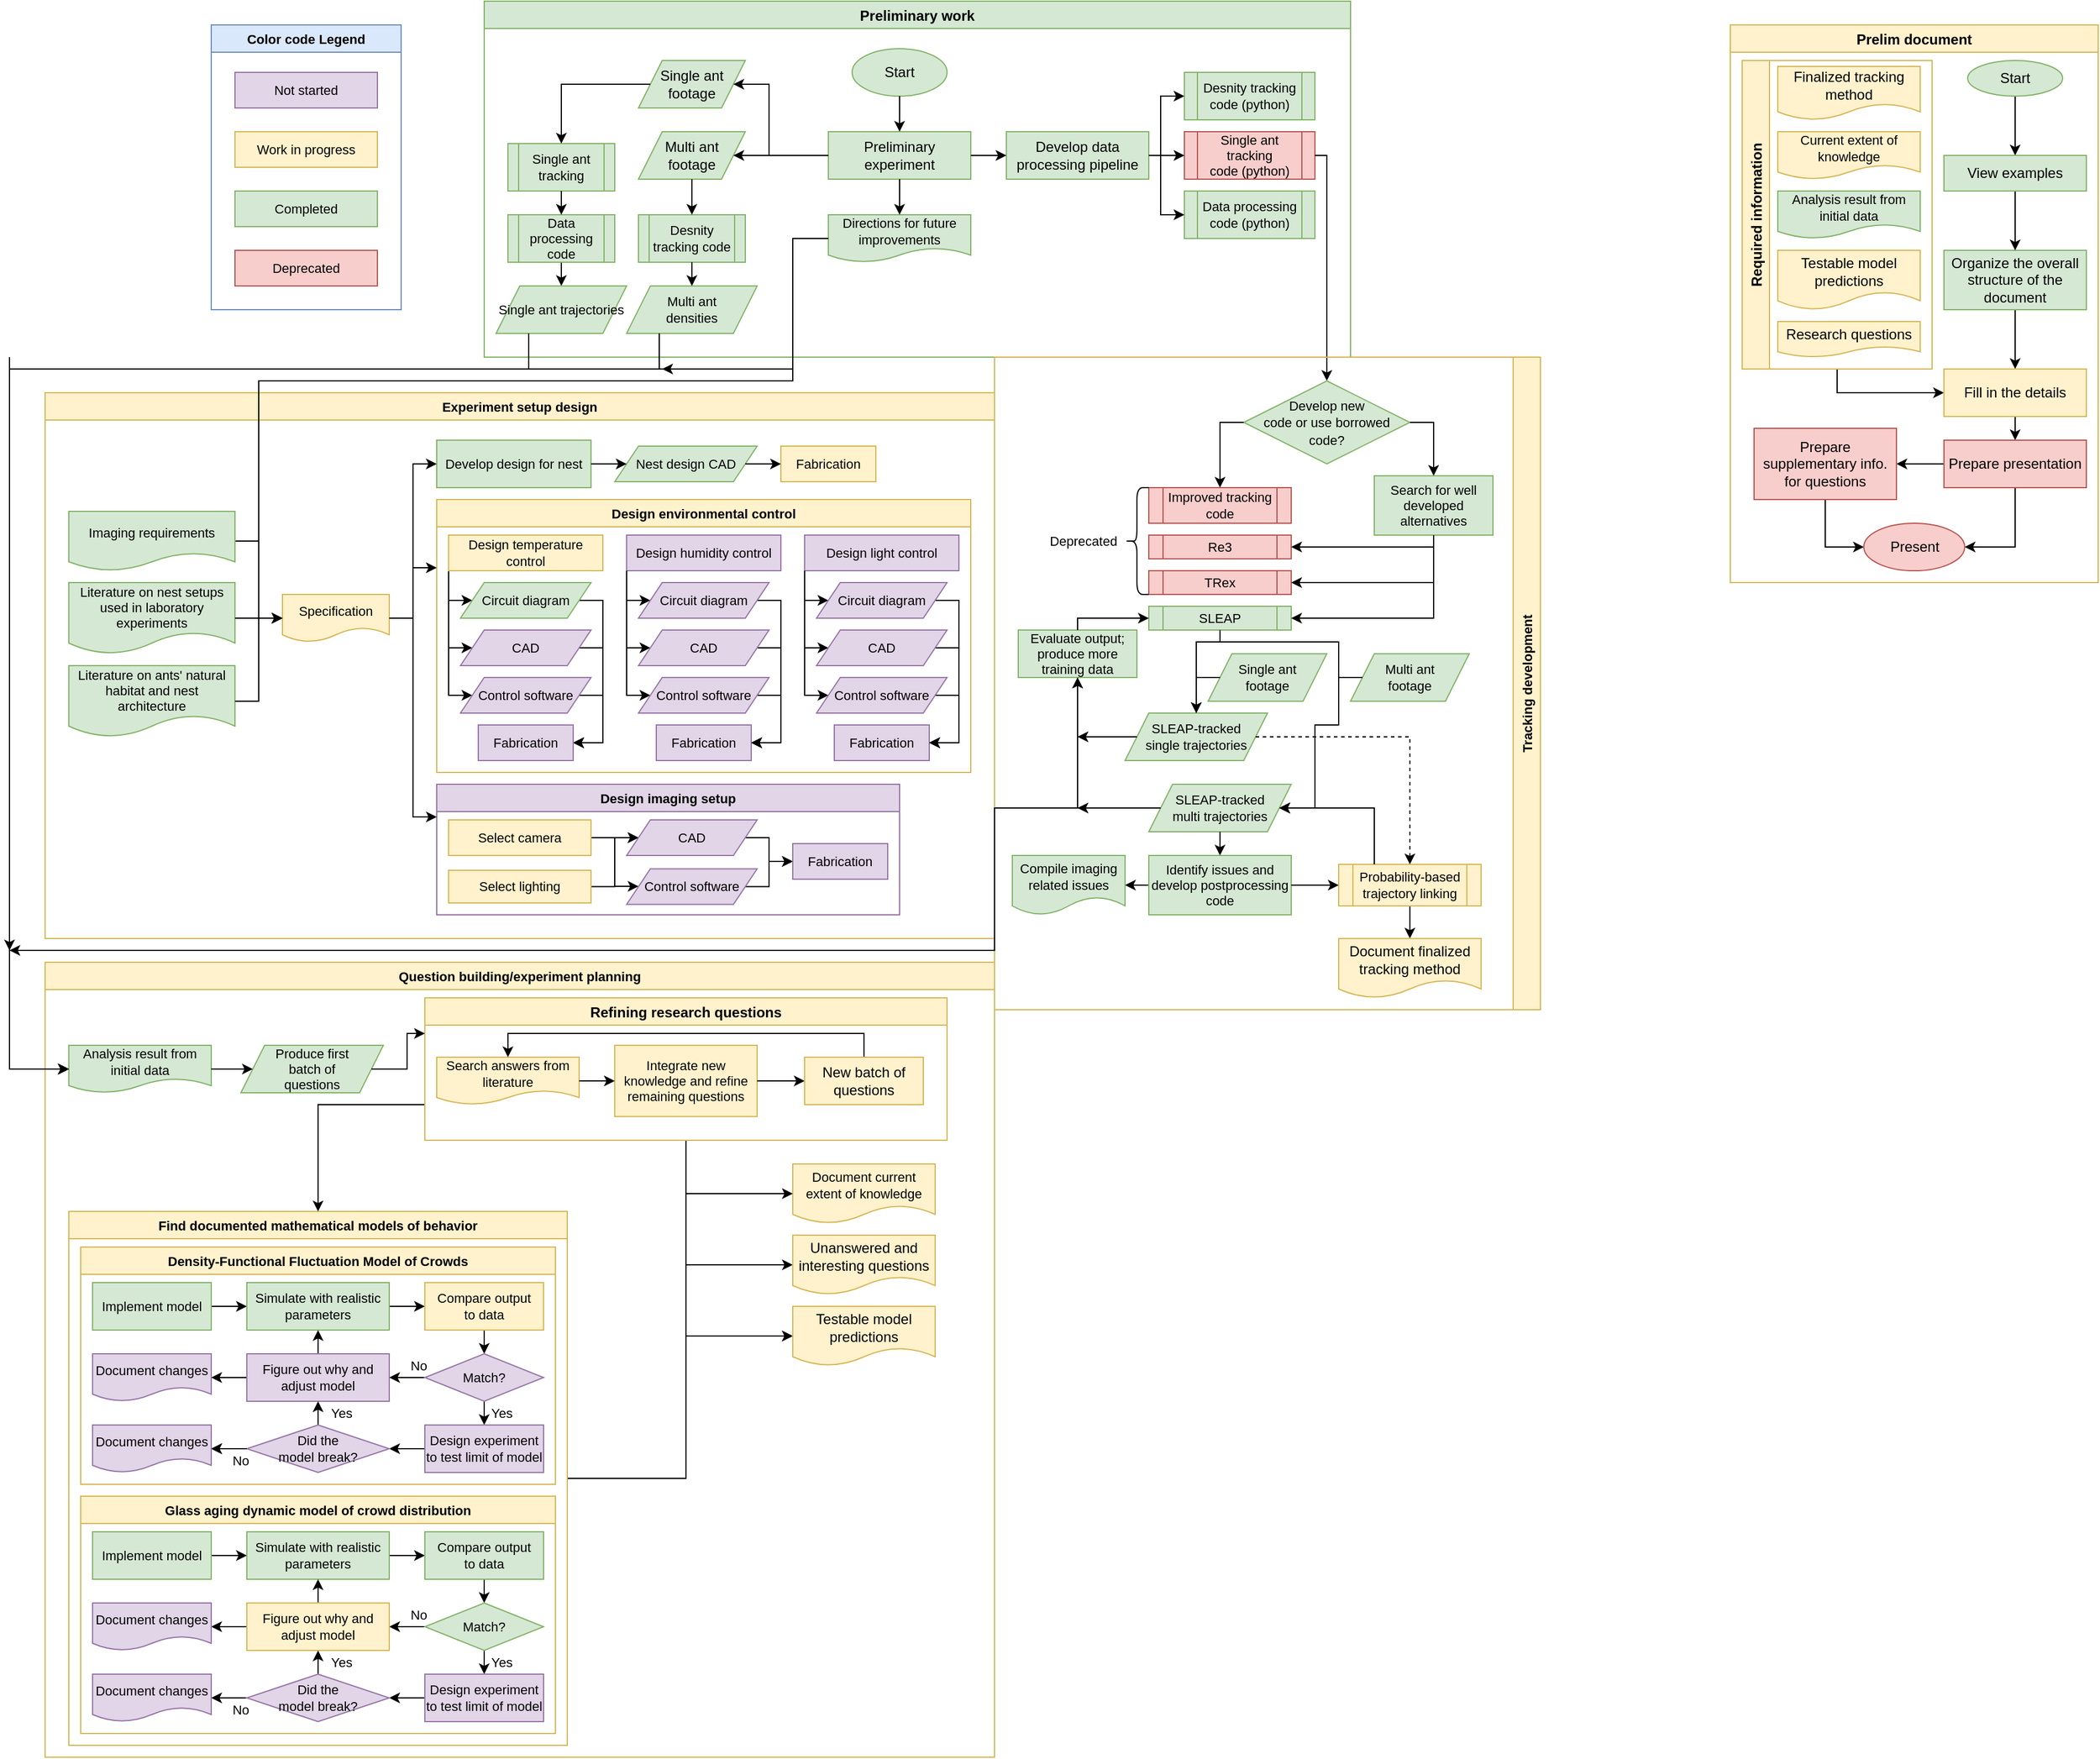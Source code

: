 <mxfile version="15.6.8" type="github">
  <diagram id="sCkYze-qXfBqLotD3-Qz" name="Page-1">
    <mxGraphModel dx="2071" dy="642" grid="1" gridSize="10" guides="1" tooltips="1" connect="1" arrows="1" fold="1" page="1" pageScale="1" pageWidth="850" pageHeight="1100" math="0" shadow="0">
      <root>
        <mxCell id="0" />
        <mxCell id="1" parent="0" />
        <mxCell id="1YLP4JvI8Be8PyGondC2-26" value="Preliminary work" style="swimlane;fillColor=#d5e8d4;strokeColor=#82b366;" parent="1" vertex="1">
          <mxGeometry x="50" y="30" width="730" height="300" as="geometry">
            <mxRectangle x="50" y="30" width="130" height="23" as="alternateBounds" />
          </mxGeometry>
        </mxCell>
        <mxCell id="1YLP4JvI8Be8PyGondC2-57" value="&lt;div&gt;Single ant tracking &lt;br&gt;&lt;/div&gt;&lt;div&gt;code (python)&lt;/div&gt;" style="shape=process;whiteSpace=wrap;html=1;backgroundOutline=1;fontSize=11;fillColor=#f8cecc;strokeColor=#b85450;" parent="1YLP4JvI8Be8PyGondC2-26" vertex="1">
          <mxGeometry x="590" y="110" width="110" height="40" as="geometry" />
        </mxCell>
        <mxCell id="1YLP4JvI8Be8PyGondC2-59" value="&lt;div&gt;Data processing &lt;br&gt;&lt;/div&gt;&lt;div&gt;code (python)&lt;/div&gt;" style="shape=process;whiteSpace=wrap;html=1;backgroundOutline=1;fontSize=11;fillColor=#d5e8d4;strokeColor=#82b366;" parent="1YLP4JvI8Be8PyGondC2-26" vertex="1">
          <mxGeometry x="590" y="160" width="110" height="40" as="geometry" />
        </mxCell>
        <mxCell id="1YLP4JvI8Be8PyGondC2-74" value="Desnity tracking code (python)" style="shape=process;whiteSpace=wrap;html=1;backgroundOutline=1;fontSize=11;fillColor=#d5e8d4;strokeColor=#82b366;" parent="1YLP4JvI8Be8PyGondC2-26" vertex="1">
          <mxGeometry x="590" y="60" width="110" height="40" as="geometry" />
        </mxCell>
        <mxCell id="1YLP4JvI8Be8PyGondC2-76" value="Single ant tracking" style="shape=process;whiteSpace=wrap;html=1;backgroundOutline=1;fontSize=11;fillColor=#d5e8d4;strokeColor=#82b366;" parent="1YLP4JvI8Be8PyGondC2-26" vertex="1">
          <mxGeometry x="20" y="120" width="90" height="40" as="geometry" />
        </mxCell>
        <mxCell id="1YLP4JvI8Be8PyGondC2-131" style="edgeStyle=orthogonalEdgeStyle;rounded=0;orthogonalLoop=1;jettySize=auto;html=1;exitX=0.5;exitY=1;exitDx=0;exitDy=0;entryX=0.5;entryY=0;entryDx=0;entryDy=0;fontSize=11;" parent="1YLP4JvI8Be8PyGondC2-26" source="1YLP4JvI8Be8PyGondC2-79" target="1YLP4JvI8Be8PyGondC2-85" edge="1">
          <mxGeometry relative="1" as="geometry" />
        </mxCell>
        <mxCell id="1YLP4JvI8Be8PyGondC2-79" value="&lt;div&gt;Data processing &lt;br&gt;&lt;/div&gt;&lt;div&gt;code&lt;br&gt;&lt;/div&gt;" style="shape=process;whiteSpace=wrap;html=1;backgroundOutline=1;fontSize=11;fillColor=#d5e8d4;strokeColor=#82b366;" parent="1YLP4JvI8Be8PyGondC2-26" vertex="1">
          <mxGeometry x="20" y="180" width="90" height="40" as="geometry" />
        </mxCell>
        <mxCell id="1YLP4JvI8Be8PyGondC2-78" style="edgeStyle=orthogonalEdgeStyle;rounded=0;orthogonalLoop=1;jettySize=auto;html=1;exitX=0.5;exitY=1;exitDx=0;exitDy=0;fontSize=11;entryX=0.5;entryY=0;entryDx=0;entryDy=0;" parent="1YLP4JvI8Be8PyGondC2-26" source="1YLP4JvI8Be8PyGondC2-76" target="1YLP4JvI8Be8PyGondC2-79" edge="1">
          <mxGeometry relative="1" as="geometry">
            <mxPoint x="80" y="190" as="targetPoint" />
          </mxGeometry>
        </mxCell>
        <mxCell id="1YLP4JvI8Be8PyGondC2-82" value="Desnity tracking code" style="shape=process;whiteSpace=wrap;html=1;backgroundOutline=1;fontSize=11;fillColor=#d5e8d4;strokeColor=#82b366;" parent="1YLP4JvI8Be8PyGondC2-26" vertex="1">
          <mxGeometry x="130" y="180" width="90" height="40" as="geometry" />
        </mxCell>
        <mxCell id="1YLP4JvI8Be8PyGondC2-1" value="&lt;div&gt;Start&lt;/div&gt;" style="ellipse;whiteSpace=wrap;html=1;fillColor=#d5e8d4;strokeColor=#82b366;" parent="1YLP4JvI8Be8PyGondC2-26" vertex="1">
          <mxGeometry x="310" y="40" width="80" height="40" as="geometry" />
        </mxCell>
        <mxCell id="1YLP4JvI8Be8PyGondC2-2" value="Preliminary experiment" style="rounded=0;whiteSpace=wrap;html=1;fillColor=#d5e8d4;strokeColor=#82b366;" parent="1YLP4JvI8Be8PyGondC2-26" vertex="1">
          <mxGeometry x="290" y="110" width="120" height="40" as="geometry" />
        </mxCell>
        <mxCell id="1YLP4JvI8Be8PyGondC2-4" value="&lt;div&gt;Develop data processing pipeline&lt;/div&gt;" style="rounded=0;whiteSpace=wrap;html=1;fillColor=#d5e8d4;strokeColor=#82b366;" parent="1YLP4JvI8Be8PyGondC2-26" vertex="1">
          <mxGeometry x="440" y="110" width="120" height="40" as="geometry" />
        </mxCell>
        <mxCell id="1YLP4JvI8Be8PyGondC2-3" style="edgeStyle=orthogonalEdgeStyle;rounded=0;orthogonalLoop=1;jettySize=auto;html=1;entryX=0.5;entryY=0;entryDx=0;entryDy=0;" parent="1YLP4JvI8Be8PyGondC2-26" source="1YLP4JvI8Be8PyGondC2-1" target="1YLP4JvI8Be8PyGondC2-2" edge="1">
          <mxGeometry relative="1" as="geometry" />
        </mxCell>
        <mxCell id="1YLP4JvI8Be8PyGondC2-90" value="Directions for future improvements" style="shape=document;whiteSpace=wrap;html=1;boundedLbl=1;fontSize=11;fillColor=#d5e8d4;strokeColor=#82b366;" parent="1YLP4JvI8Be8PyGondC2-26" vertex="1">
          <mxGeometry x="290" y="180" width="120" height="40" as="geometry" />
        </mxCell>
        <mxCell id="1YLP4JvI8Be8PyGondC2-10" value="&lt;div&gt;Multi ant &lt;br&gt;footage&lt;br&gt;&lt;/div&gt;" style="shape=parallelogram;perimeter=parallelogramPerimeter;whiteSpace=wrap;html=1;fixedSize=1;fillColor=#d5e8d4;strokeColor=#82b366;" parent="1YLP4JvI8Be8PyGondC2-26" vertex="1">
          <mxGeometry x="130" y="110" width="90" height="40" as="geometry" />
        </mxCell>
        <mxCell id="1YLP4JvI8Be8PyGondC2-9" value="&lt;div&gt;Single ant &lt;br&gt;footage&lt;br&gt;&lt;/div&gt;" style="shape=parallelogram;perimeter=parallelogramPerimeter;whiteSpace=wrap;html=1;fixedSize=1;fillColor=#d5e8d4;strokeColor=#82b366;" parent="1YLP4JvI8Be8PyGondC2-26" vertex="1">
          <mxGeometry x="130" y="50" width="90" height="40" as="geometry" />
        </mxCell>
        <mxCell id="1YLP4JvI8Be8PyGondC2-91" style="edgeStyle=orthogonalEdgeStyle;rounded=0;orthogonalLoop=1;jettySize=auto;html=1;exitX=0.5;exitY=1;exitDx=0;exitDy=0;entryX=0.5;entryY=0;entryDx=0;entryDy=0;fontSize=11;" parent="1YLP4JvI8Be8PyGondC2-26" source="1YLP4JvI8Be8PyGondC2-2" target="1YLP4JvI8Be8PyGondC2-90" edge="1">
          <mxGeometry relative="1" as="geometry" />
        </mxCell>
        <mxCell id="1YLP4JvI8Be8PyGondC2-13" style="edgeStyle=orthogonalEdgeStyle;rounded=0;orthogonalLoop=1;jettySize=auto;html=1;exitX=1;exitY=0.5;exitDx=0;exitDy=0;" parent="1YLP4JvI8Be8PyGondC2-26" source="1YLP4JvI8Be8PyGondC2-2" target="1YLP4JvI8Be8PyGondC2-4" edge="1">
          <mxGeometry relative="1" as="geometry">
            <Array as="points" />
          </mxGeometry>
        </mxCell>
        <mxCell id="1YLP4JvI8Be8PyGondC2-60" style="edgeStyle=orthogonalEdgeStyle;rounded=0;orthogonalLoop=1;jettySize=auto;html=1;exitX=1;exitY=0.5;exitDx=0;exitDy=0;entryX=0;entryY=0.5;entryDx=0;entryDy=0;fontSize=11;" parent="1YLP4JvI8Be8PyGondC2-26" source="1YLP4JvI8Be8PyGondC2-4" target="1YLP4JvI8Be8PyGondC2-59" edge="1">
          <mxGeometry relative="1" as="geometry">
            <Array as="points">
              <mxPoint x="570" y="130" />
              <mxPoint x="570" y="180" />
            </Array>
          </mxGeometry>
        </mxCell>
        <mxCell id="1YLP4JvI8Be8PyGondC2-75" style="edgeStyle=orthogonalEdgeStyle;rounded=0;orthogonalLoop=1;jettySize=auto;html=1;exitX=1;exitY=0.5;exitDx=0;exitDy=0;entryX=0;entryY=0.5;entryDx=0;entryDy=0;fontSize=11;" parent="1YLP4JvI8Be8PyGondC2-26" source="1YLP4JvI8Be8PyGondC2-4" target="1YLP4JvI8Be8PyGondC2-74" edge="1">
          <mxGeometry relative="1" as="geometry">
            <Array as="points">
              <mxPoint x="570" y="130" />
              <mxPoint x="570" y="80" />
            </Array>
          </mxGeometry>
        </mxCell>
        <mxCell id="1YLP4JvI8Be8PyGondC2-92" style="edgeStyle=orthogonalEdgeStyle;rounded=0;orthogonalLoop=1;jettySize=auto;html=1;exitX=1;exitY=0.5;exitDx=0;exitDy=0;entryX=0;entryY=0.5;entryDx=0;entryDy=0;fontSize=11;" parent="1YLP4JvI8Be8PyGondC2-26" source="1YLP4JvI8Be8PyGondC2-4" target="1YLP4JvI8Be8PyGondC2-57" edge="1">
          <mxGeometry relative="1" as="geometry" />
        </mxCell>
        <mxCell id="1YLP4JvI8Be8PyGondC2-12" style="edgeStyle=orthogonalEdgeStyle;rounded=0;orthogonalLoop=1;jettySize=auto;html=1;exitX=0;exitY=0.5;exitDx=0;exitDy=0;entryX=1;entryY=0.5;entryDx=0;entryDy=0;" parent="1YLP4JvI8Be8PyGondC2-26" source="1YLP4JvI8Be8PyGondC2-2" target="1YLP4JvI8Be8PyGondC2-10" edge="1">
          <mxGeometry relative="1" as="geometry">
            <Array as="points">
              <mxPoint x="230" y="130" />
              <mxPoint x="230" y="130" />
            </Array>
          </mxGeometry>
        </mxCell>
        <mxCell id="1YLP4JvI8Be8PyGondC2-83" style="edgeStyle=orthogonalEdgeStyle;rounded=0;orthogonalLoop=1;jettySize=auto;html=1;exitX=0.5;exitY=1;exitDx=0;exitDy=0;entryX=0.5;entryY=0;entryDx=0;entryDy=0;fontSize=11;" parent="1YLP4JvI8Be8PyGondC2-26" source="1YLP4JvI8Be8PyGondC2-10" target="1YLP4JvI8Be8PyGondC2-82" edge="1">
          <mxGeometry relative="1" as="geometry" />
        </mxCell>
        <mxCell id="1YLP4JvI8Be8PyGondC2-11" style="edgeStyle=orthogonalEdgeStyle;rounded=0;orthogonalLoop=1;jettySize=auto;html=1;exitX=0;exitY=0.5;exitDx=0;exitDy=0;entryX=1;entryY=0.5;entryDx=0;entryDy=0;" parent="1YLP4JvI8Be8PyGondC2-26" source="1YLP4JvI8Be8PyGondC2-2" target="1YLP4JvI8Be8PyGondC2-9" edge="1">
          <mxGeometry relative="1" as="geometry">
            <Array as="points">
              <mxPoint x="240" y="130" />
              <mxPoint x="240" y="70" />
            </Array>
          </mxGeometry>
        </mxCell>
        <mxCell id="1YLP4JvI8Be8PyGondC2-77" style="edgeStyle=orthogonalEdgeStyle;rounded=0;orthogonalLoop=1;jettySize=auto;html=1;exitX=0;exitY=0.5;exitDx=0;exitDy=0;entryX=0.5;entryY=0;entryDx=0;entryDy=0;fontSize=11;" parent="1YLP4JvI8Be8PyGondC2-26" source="1YLP4JvI8Be8PyGondC2-9" target="1YLP4JvI8Be8PyGondC2-76" edge="1">
          <mxGeometry relative="1" as="geometry" />
        </mxCell>
        <mxCell id="1YLP4JvI8Be8PyGondC2-86" value="&lt;div&gt;Multi ant &lt;br&gt;&lt;/div&gt;&lt;div&gt;densities&lt;/div&gt;" style="shape=parallelogram;perimeter=parallelogramPerimeter;whiteSpace=wrap;html=1;fixedSize=1;fontSize=11;fillColor=#d5e8d4;strokeColor=#82b366;" parent="1YLP4JvI8Be8PyGondC2-26" vertex="1">
          <mxGeometry x="120" y="240" width="110" height="40" as="geometry" />
        </mxCell>
        <mxCell id="1YLP4JvI8Be8PyGondC2-87" style="edgeStyle=orthogonalEdgeStyle;rounded=0;orthogonalLoop=1;jettySize=auto;html=1;exitX=0.5;exitY=1;exitDx=0;exitDy=0;entryX=0.5;entryY=0;entryDx=0;entryDy=0;fontSize=11;" parent="1YLP4JvI8Be8PyGondC2-26" source="1YLP4JvI8Be8PyGondC2-82" target="1YLP4JvI8Be8PyGondC2-86" edge="1">
          <mxGeometry relative="1" as="geometry" />
        </mxCell>
        <mxCell id="1YLP4JvI8Be8PyGondC2-85" value="&lt;div&gt;Single ant trajectories&lt;/div&gt;" style="shape=parallelogram;perimeter=parallelogramPerimeter;whiteSpace=wrap;html=1;fixedSize=1;fontSize=11;fillColor=#d5e8d4;strokeColor=#82b366;" parent="1YLP4JvI8Be8PyGondC2-26" vertex="1">
          <mxGeometry x="10" y="240" width="110" height="40" as="geometry" />
        </mxCell>
        <mxCell id="1YLP4JvI8Be8PyGondC2-52" style="edgeStyle=orthogonalEdgeStyle;rounded=0;orthogonalLoop=1;jettySize=auto;html=1;entryX=0.5;entryY=0;entryDx=0;entryDy=0;fontSize=11;exitX=1;exitY=0.5;exitDx=0;exitDy=0;" parent="1" source="1YLP4JvI8Be8PyGondC2-57" target="1YLP4JvI8Be8PyGondC2-40" edge="1">
          <mxGeometry relative="1" as="geometry">
            <mxPoint x="770" y="170" as="sourcePoint" />
            <Array as="points">
              <mxPoint x="760" y="160" />
            </Array>
          </mxGeometry>
        </mxCell>
        <mxCell id="1YLP4JvI8Be8PyGondC2-129" value="Tracking development" style="swimlane;horizontal=0;fontSize=11;direction=west;fillColor=#fff2cc;strokeColor=#d6b656;" parent="1" vertex="1">
          <mxGeometry x="480" y="330" width="460" height="550" as="geometry">
            <mxRectangle x="480" y="280" width="30" height="150" as="alternateBounds" />
          </mxGeometry>
        </mxCell>
        <mxCell id="DV-gIT8t8IGh8yPefJaX-2" style="edgeStyle=orthogonalEdgeStyle;rounded=0;orthogonalLoop=1;jettySize=auto;html=1;exitX=0.5;exitY=1;exitDx=0;exitDy=0;entryX=0.5;entryY=0;entryDx=0;entryDy=0;" edge="1" parent="1YLP4JvI8Be8PyGondC2-129" source="1YLP4JvI8Be8PyGondC2-111" target="DV-gIT8t8IGh8yPefJaX-1">
          <mxGeometry relative="1" as="geometry" />
        </mxCell>
        <mxCell id="1YLP4JvI8Be8PyGondC2-111" value="Probability-based trajectory linking" style="shape=process;whiteSpace=wrap;html=1;backgroundOutline=1;fontSize=11;fillColor=#fff2cc;strokeColor=#d6b656;" parent="1YLP4JvI8Be8PyGondC2-129" vertex="1">
          <mxGeometry x="290" y="427.5" width="120" height="35" as="geometry" />
        </mxCell>
        <mxCell id="1YLP4JvI8Be8PyGondC2-145" style="edgeStyle=orthogonalEdgeStyle;rounded=0;orthogonalLoop=1;jettySize=auto;html=1;exitX=0;exitY=0.5;exitDx=0;exitDy=0;entryX=1;entryY=0.5;entryDx=0;entryDy=0;fontSize=11;" parent="1YLP4JvI8Be8PyGondC2-129" source="1YLP4JvI8Be8PyGondC2-107" target="1YLP4JvI8Be8PyGondC2-144" edge="1">
          <mxGeometry relative="1" as="geometry" />
        </mxCell>
        <mxCell id="1YLP4JvI8Be8PyGondC2-107" value="Identify issues and develop postprocessing code" style="rounded=0;whiteSpace=wrap;html=1;fontSize=11;fillColor=#d5e8d4;strokeColor=#82b366;" parent="1YLP4JvI8Be8PyGondC2-129" vertex="1">
          <mxGeometry x="130" y="420" width="120" height="50" as="geometry" />
        </mxCell>
        <mxCell id="1YLP4JvI8Be8PyGondC2-112" style="edgeStyle=orthogonalEdgeStyle;rounded=0;orthogonalLoop=1;jettySize=auto;html=1;exitX=1;exitY=0.5;exitDx=0;exitDy=0;entryX=0;entryY=0.5;entryDx=0;entryDy=0;fontSize=11;" parent="1YLP4JvI8Be8PyGondC2-129" source="1YLP4JvI8Be8PyGondC2-107" target="1YLP4JvI8Be8PyGondC2-111" edge="1">
          <mxGeometry relative="1" as="geometry" />
        </mxCell>
        <mxCell id="1YLP4JvI8Be8PyGondC2-104" value="&lt;div&gt;SLEAP-tracked &lt;br&gt;&lt;/div&gt;&lt;div&gt;multi trajectories&lt;/div&gt;" style="shape=parallelogram;perimeter=parallelogramPerimeter;whiteSpace=wrap;html=1;fixedSize=1;fontSize=11;fillColor=#d5e8d4;strokeColor=#82b366;" parent="1YLP4JvI8Be8PyGondC2-129" vertex="1">
          <mxGeometry x="130" y="360" width="120" height="40" as="geometry" />
        </mxCell>
        <mxCell id="1YLP4JvI8Be8PyGondC2-109" style="edgeStyle=orthogonalEdgeStyle;rounded=0;orthogonalLoop=1;jettySize=auto;html=1;exitX=0.5;exitY=1;exitDx=0;exitDy=0;entryX=0.5;entryY=0;entryDx=0;entryDy=0;fontSize=11;" parent="1YLP4JvI8Be8PyGondC2-129" source="1YLP4JvI8Be8PyGondC2-104" target="1YLP4JvI8Be8PyGondC2-107" edge="1">
          <mxGeometry relative="1" as="geometry" />
        </mxCell>
        <mxCell id="1YLP4JvI8Be8PyGondC2-127" style="edgeStyle=orthogonalEdgeStyle;rounded=0;orthogonalLoop=1;jettySize=auto;html=1;exitX=0.25;exitY=0;exitDx=0;exitDy=0;entryX=1;entryY=0.5;entryDx=0;entryDy=0;fontSize=11;" parent="1YLP4JvI8Be8PyGondC2-129" source="1YLP4JvI8Be8PyGondC2-111" target="1YLP4JvI8Be8PyGondC2-104" edge="1">
          <mxGeometry relative="1" as="geometry">
            <Array as="points">
              <mxPoint x="320" y="380" />
            </Array>
          </mxGeometry>
        </mxCell>
        <mxCell id="1YLP4JvI8Be8PyGondC2-96" value="&lt;div&gt;SLEAP-tracked &lt;br&gt;&lt;/div&gt;&lt;div&gt;single trajectories&lt;/div&gt;" style="shape=parallelogram;perimeter=parallelogramPerimeter;whiteSpace=wrap;html=1;fixedSize=1;fontSize=11;fillColor=#d5e8d4;strokeColor=#82b366;" parent="1YLP4JvI8Be8PyGondC2-129" vertex="1">
          <mxGeometry x="110" y="300" width="120" height="40" as="geometry" />
        </mxCell>
        <mxCell id="1YLP4JvI8Be8PyGondC2-125" style="edgeStyle=orthogonalEdgeStyle;rounded=0;orthogonalLoop=1;jettySize=auto;html=1;exitX=1;exitY=0.5;exitDx=0;exitDy=0;entryX=0.5;entryY=0;entryDx=0;entryDy=0;dashed=1;fontSize=11;" parent="1YLP4JvI8Be8PyGondC2-129" source="1YLP4JvI8Be8PyGondC2-96" target="1YLP4JvI8Be8PyGondC2-111" edge="1">
          <mxGeometry relative="1" as="geometry">
            <Array as="points">
              <mxPoint x="350" y="320" />
            </Array>
          </mxGeometry>
        </mxCell>
        <mxCell id="1YLP4JvI8Be8PyGondC2-100" value="Evaluate output; produce more training data" style="rounded=0;whiteSpace=wrap;html=1;fontSize=11;fillColor=#d5e8d4;strokeColor=#82b366;" parent="1YLP4JvI8Be8PyGondC2-129" vertex="1">
          <mxGeometry x="20" y="230" width="100" height="40" as="geometry" />
        </mxCell>
        <mxCell id="1YLP4JvI8Be8PyGondC2-101" style="edgeStyle=orthogonalEdgeStyle;rounded=0;orthogonalLoop=1;jettySize=auto;html=1;exitX=0;exitY=0.5;exitDx=0;exitDy=0;entryX=0.5;entryY=1;entryDx=0;entryDy=0;fontSize=11;" parent="1YLP4JvI8Be8PyGondC2-129" source="1YLP4JvI8Be8PyGondC2-96" target="1YLP4JvI8Be8PyGondC2-100" edge="1">
          <mxGeometry relative="1" as="geometry">
            <Array as="points">
              <mxPoint x="70" y="320" />
            </Array>
          </mxGeometry>
        </mxCell>
        <mxCell id="1YLP4JvI8Be8PyGondC2-71" value="Deprecated" style="text;html=1;strokeColor=none;fillColor=none;align=center;verticalAlign=middle;whiteSpace=wrap;rounded=0;fontSize=11;" parent="1YLP4JvI8Be8PyGondC2-129" vertex="1">
          <mxGeometry x="40" y="140" width="70" height="30" as="geometry" />
        </mxCell>
        <mxCell id="1YLP4JvI8Be8PyGondC2-103" value="Multi ant&lt;br&gt;footage" style="shape=parallelogram;perimeter=parallelogramPerimeter;whiteSpace=wrap;html=1;fixedSize=1;fontSize=11;fillColor=#d5e8d4;strokeColor=#82b366;" parent="1YLP4JvI8Be8PyGondC2-129" vertex="1">
          <mxGeometry x="300" y="250" width="100" height="40" as="geometry" />
        </mxCell>
        <mxCell id="1YLP4JvI8Be8PyGondC2-106" style="edgeStyle=orthogonalEdgeStyle;rounded=0;orthogonalLoop=1;jettySize=auto;html=1;exitX=0;exitY=0.5;exitDx=0;exitDy=0;entryX=1;entryY=0.5;entryDx=0;entryDy=0;fontSize=11;" parent="1YLP4JvI8Be8PyGondC2-129" source="1YLP4JvI8Be8PyGondC2-103" target="1YLP4JvI8Be8PyGondC2-104" edge="1">
          <mxGeometry relative="1" as="geometry">
            <Array as="points">
              <mxPoint x="290" y="270" />
              <mxPoint x="290" y="310" />
              <mxPoint x="270" y="310" />
              <mxPoint x="270" y="380" />
            </Array>
          </mxGeometry>
        </mxCell>
        <mxCell id="1YLP4JvI8Be8PyGondC2-93" value="Single ant&lt;br&gt;footage" style="shape=parallelogram;perimeter=parallelogramPerimeter;whiteSpace=wrap;html=1;fixedSize=1;fontSize=11;fillColor=#d5e8d4;strokeColor=#82b366;" parent="1YLP4JvI8Be8PyGondC2-129" vertex="1">
          <mxGeometry x="180" y="250" width="100" height="40" as="geometry" />
        </mxCell>
        <mxCell id="1YLP4JvI8Be8PyGondC2-97" style="edgeStyle=orthogonalEdgeStyle;rounded=0;orthogonalLoop=1;jettySize=auto;html=1;exitX=0;exitY=0.5;exitDx=0;exitDy=0;entryX=0.5;entryY=0;entryDx=0;entryDy=0;fontSize=11;" parent="1YLP4JvI8Be8PyGondC2-129" source="1YLP4JvI8Be8PyGondC2-93" target="1YLP4JvI8Be8PyGondC2-96" edge="1">
          <mxGeometry relative="1" as="geometry">
            <Array as="points">
              <mxPoint x="170" y="270" />
            </Array>
          </mxGeometry>
        </mxCell>
        <mxCell id="1YLP4JvI8Be8PyGondC2-68" value="SLEAP" style="shape=process;whiteSpace=wrap;html=1;backgroundOutline=1;fontSize=11;fillColor=#d5e8d4;strokeColor=#82b366;" parent="1YLP4JvI8Be8PyGondC2-129" vertex="1">
          <mxGeometry x="130" y="210" width="120" height="20" as="geometry" />
        </mxCell>
        <mxCell id="1YLP4JvI8Be8PyGondC2-98" style="edgeStyle=orthogonalEdgeStyle;rounded=0;orthogonalLoop=1;jettySize=auto;html=1;exitX=0.5;exitY=1;exitDx=0;exitDy=0;fontSize=11;entryX=0.5;entryY=0;entryDx=0;entryDy=0;" parent="1YLP4JvI8Be8PyGondC2-129" source="1YLP4JvI8Be8PyGondC2-68" target="1YLP4JvI8Be8PyGondC2-96" edge="1">
          <mxGeometry relative="1" as="geometry">
            <mxPoint x="189.69" y="280" as="targetPoint" />
            <Array as="points">
              <mxPoint x="190" y="240" />
              <mxPoint x="170" y="240" />
            </Array>
          </mxGeometry>
        </mxCell>
        <mxCell id="1YLP4JvI8Be8PyGondC2-102" style="edgeStyle=orthogonalEdgeStyle;rounded=0;orthogonalLoop=1;jettySize=auto;html=1;exitX=0.5;exitY=0;exitDx=0;exitDy=0;entryX=0;entryY=0.5;entryDx=0;entryDy=0;fontSize=11;" parent="1YLP4JvI8Be8PyGondC2-129" source="1YLP4JvI8Be8PyGondC2-100" target="1YLP4JvI8Be8PyGondC2-68" edge="1">
          <mxGeometry relative="1" as="geometry">
            <Array as="points">
              <mxPoint x="70" y="220" />
            </Array>
          </mxGeometry>
        </mxCell>
        <mxCell id="1YLP4JvI8Be8PyGondC2-105" style="edgeStyle=orthogonalEdgeStyle;rounded=0;orthogonalLoop=1;jettySize=auto;html=1;exitX=0.5;exitY=1;exitDx=0;exitDy=0;entryX=1;entryY=0.5;entryDx=0;entryDy=0;fontSize=11;" parent="1YLP4JvI8Be8PyGondC2-129" source="1YLP4JvI8Be8PyGondC2-68" target="1YLP4JvI8Be8PyGondC2-104" edge="1">
          <mxGeometry relative="1" as="geometry">
            <Array as="points">
              <mxPoint x="190" y="240" />
              <mxPoint x="290" y="240" />
              <mxPoint x="290" y="310" />
              <mxPoint x="270" y="310" />
              <mxPoint x="270" y="380" />
            </Array>
          </mxGeometry>
        </mxCell>
        <mxCell id="1YLP4JvI8Be8PyGondC2-66" value="TRex" style="shape=process;whiteSpace=wrap;html=1;backgroundOutline=1;fontSize=11;fillColor=#f8cecc;strokeColor=#b85450;" parent="1YLP4JvI8Be8PyGondC2-129" vertex="1">
          <mxGeometry x="130" y="180" width="120" height="20" as="geometry" />
        </mxCell>
        <mxCell id="1YLP4JvI8Be8PyGondC2-64" value="Re3" style="shape=process;whiteSpace=wrap;html=1;backgroundOutline=1;fontSize=11;fillColor=#f8cecc;strokeColor=#b85450;" parent="1YLP4JvI8Be8PyGondC2-129" vertex="1">
          <mxGeometry x="130" y="150" width="120" height="20" as="geometry" />
        </mxCell>
        <mxCell id="1YLP4JvI8Be8PyGondC2-62" value="&lt;div&gt;Improved tracking&lt;/div&gt;&lt;div&gt; code&lt;br&gt;&lt;/div&gt;" style="shape=process;whiteSpace=wrap;html=1;backgroundOutline=1;fontSize=11;fillColor=#f8cecc;strokeColor=#b85450;" parent="1YLP4JvI8Be8PyGondC2-129" vertex="1">
          <mxGeometry x="130" y="110" width="120" height="30" as="geometry" />
        </mxCell>
        <mxCell id="1YLP4JvI8Be8PyGondC2-40" value="&lt;div&gt;&lt;font style=&quot;font-size: 11px&quot;&gt;Develop new&lt;/font&gt;&lt;/div&gt;&lt;div&gt;&lt;font style=&quot;font-size: 11px&quot;&gt;code or use borrowed &lt;br&gt;&lt;/font&gt;&lt;/div&gt;&lt;div&gt;&lt;font style=&quot;font-size: 11px&quot;&gt;code?&lt;/font&gt;&lt;/div&gt;" style="rhombus;whiteSpace=wrap;html=1;fillColor=#d5e8d4;strokeColor=#82b366;" parent="1YLP4JvI8Be8PyGondC2-129" vertex="1">
          <mxGeometry x="210" y="20" width="140" height="70" as="geometry" />
        </mxCell>
        <mxCell id="1YLP4JvI8Be8PyGondC2-55" style="edgeStyle=orthogonalEdgeStyle;rounded=0;orthogonalLoop=1;jettySize=auto;html=1;exitX=0;exitY=0.5;exitDx=0;exitDy=0;entryX=0.5;entryY=0;entryDx=0;entryDy=0;fontSize=11;" parent="1YLP4JvI8Be8PyGondC2-129" source="1YLP4JvI8Be8PyGondC2-40" target="1YLP4JvI8Be8PyGondC2-62" edge="1">
          <mxGeometry relative="1" as="geometry">
            <mxPoint x="190" y="100" as="targetPoint" />
            <Array as="points">
              <mxPoint x="190" y="55" />
            </Array>
          </mxGeometry>
        </mxCell>
        <mxCell id="1YLP4JvI8Be8PyGondC2-44" value="Search for well developed alternatives" style="rounded=0;whiteSpace=wrap;html=1;fontSize=11;fillColor=#d5e8d4;strokeColor=#82b366;" parent="1YLP4JvI8Be8PyGondC2-129" vertex="1">
          <mxGeometry x="320" y="100" width="100" height="50" as="geometry" />
        </mxCell>
        <mxCell id="1YLP4JvI8Be8PyGondC2-54" style="edgeStyle=orthogonalEdgeStyle;rounded=0;orthogonalLoop=1;jettySize=auto;html=1;exitX=1;exitY=0.5;exitDx=0;exitDy=0;entryX=0.5;entryY=0;entryDx=0;entryDy=0;fontSize=11;" parent="1YLP4JvI8Be8PyGondC2-129" source="1YLP4JvI8Be8PyGondC2-40" target="1YLP4JvI8Be8PyGondC2-44" edge="1">
          <mxGeometry relative="1" as="geometry" />
        </mxCell>
        <mxCell id="1YLP4JvI8Be8PyGondC2-65" style="edgeStyle=orthogonalEdgeStyle;rounded=0;orthogonalLoop=1;jettySize=auto;html=1;exitX=0.5;exitY=1;exitDx=0;exitDy=0;fontSize=11;" parent="1YLP4JvI8Be8PyGondC2-129" source="1YLP4JvI8Be8PyGondC2-44" target="1YLP4JvI8Be8PyGondC2-64" edge="1">
          <mxGeometry relative="1" as="geometry">
            <Array as="points">
              <mxPoint x="370" y="160" />
            </Array>
          </mxGeometry>
        </mxCell>
        <mxCell id="1YLP4JvI8Be8PyGondC2-67" style="edgeStyle=orthogonalEdgeStyle;rounded=0;orthogonalLoop=1;jettySize=auto;html=1;exitX=0.5;exitY=1;exitDx=0;exitDy=0;entryX=1;entryY=0.5;entryDx=0;entryDy=0;fontSize=11;" parent="1YLP4JvI8Be8PyGondC2-129" source="1YLP4JvI8Be8PyGondC2-44" target="1YLP4JvI8Be8PyGondC2-66" edge="1">
          <mxGeometry relative="1" as="geometry" />
        </mxCell>
        <mxCell id="1YLP4JvI8Be8PyGondC2-69" style="edgeStyle=orthogonalEdgeStyle;rounded=0;orthogonalLoop=1;jettySize=auto;html=1;exitX=0.5;exitY=1;exitDx=0;exitDy=0;entryX=1;entryY=0.5;entryDx=0;entryDy=0;fontSize=11;" parent="1YLP4JvI8Be8PyGondC2-129" source="1YLP4JvI8Be8PyGondC2-44" target="1YLP4JvI8Be8PyGondC2-68" edge="1">
          <mxGeometry relative="1" as="geometry" />
        </mxCell>
        <mxCell id="1YLP4JvI8Be8PyGondC2-108" style="edgeStyle=orthogonalEdgeStyle;rounded=0;orthogonalLoop=1;jettySize=auto;html=1;exitX=0;exitY=0.5;exitDx=0;exitDy=0;fontSize=11;entryX=0.5;entryY=1;entryDx=0;entryDy=0;" parent="1YLP4JvI8Be8PyGondC2-129" source="1YLP4JvI8Be8PyGondC2-104" target="1YLP4JvI8Be8PyGondC2-100" edge="1">
          <mxGeometry relative="1" as="geometry">
            <mxPoint x="50.0" y="270" as="targetPoint" />
          </mxGeometry>
        </mxCell>
        <mxCell id="1YLP4JvI8Be8PyGondC2-70" value="" style="shape=curlyBracket;whiteSpace=wrap;html=1;rounded=1;flipH=1;fontSize=11;size=0.5;direction=west;" parent="1YLP4JvI8Be8PyGondC2-129" vertex="1">
          <mxGeometry x="110" y="110" width="20" height="90" as="geometry" />
        </mxCell>
        <mxCell id="1YLP4JvI8Be8PyGondC2-144" value="Compile imaging related issues" style="shape=document;whiteSpace=wrap;html=1;boundedLbl=1;fontSize=11;fillColor=#d5e8d4;strokeColor=#82b366;" parent="1YLP4JvI8Be8PyGondC2-129" vertex="1">
          <mxGeometry x="15" y="420" width="95" height="50" as="geometry" />
        </mxCell>
        <mxCell id="DV-gIT8t8IGh8yPefJaX-1" value="Document finalized tracking method" style="shape=document;whiteSpace=wrap;html=1;boundedLbl=1;fillColor=#fff2cc;strokeColor=#d6b656;" vertex="1" parent="1YLP4JvI8Be8PyGondC2-129">
          <mxGeometry x="290" y="490" width="120" height="50" as="geometry" />
        </mxCell>
        <mxCell id="1YLP4JvI8Be8PyGondC2-208" value="Experiment setup design" style="swimlane;fontSize=11;fillColor=#fff2cc;strokeColor=#d6b656;" parent="1" vertex="1">
          <mxGeometry x="-320" y="360" width="800" height="460" as="geometry" />
        </mxCell>
        <mxCell id="1YLP4JvI8Be8PyGondC2-88" value="Literature on nest setups used in laboratory experiments" style="shape=document;whiteSpace=wrap;html=1;boundedLbl=1;fontSize=11;fillColor=#d5e8d4;strokeColor=#82b366;" parent="1YLP4JvI8Be8PyGondC2-208" vertex="1">
          <mxGeometry x="20" y="160" width="140" height="60" as="geometry" />
        </mxCell>
        <mxCell id="1YLP4JvI8Be8PyGondC2-89" value="Literature on ants&#39; natural habitat and nest architecture" style="shape=document;whiteSpace=wrap;html=1;boundedLbl=1;fontSize=11;fillColor=#d5e8d4;strokeColor=#82b366;" parent="1YLP4JvI8Be8PyGondC2-208" vertex="1">
          <mxGeometry x="20" y="230" width="140" height="60" as="geometry" />
        </mxCell>
        <mxCell id="1YLP4JvI8Be8PyGondC2-140" value="Specification" style="shape=document;whiteSpace=wrap;html=1;boundedLbl=1;fontSize=11;fillColor=#fff2cc;strokeColor=#d6b656;" parent="1YLP4JvI8Be8PyGondC2-208" vertex="1">
          <mxGeometry x="200" y="170" width="90" height="40" as="geometry" />
        </mxCell>
        <mxCell id="1YLP4JvI8Be8PyGondC2-138" style="edgeStyle=orthogonalEdgeStyle;rounded=0;orthogonalLoop=1;jettySize=auto;html=1;exitX=1;exitY=0.5;exitDx=0;exitDy=0;entryX=0;entryY=0.5;entryDx=0;entryDy=0;fontSize=11;" parent="1YLP4JvI8Be8PyGondC2-208" source="1YLP4JvI8Be8PyGondC2-88" target="1YLP4JvI8Be8PyGondC2-140" edge="1">
          <mxGeometry relative="1" as="geometry">
            <mxPoint x="280" y="110" as="targetPoint" />
          </mxGeometry>
        </mxCell>
        <mxCell id="1YLP4JvI8Be8PyGondC2-136" style="edgeStyle=orthogonalEdgeStyle;rounded=0;orthogonalLoop=1;jettySize=auto;html=1;exitX=1;exitY=0.5;exitDx=0;exitDy=0;entryX=0;entryY=0.5;entryDx=0;entryDy=0;fontSize=11;" parent="1YLP4JvI8Be8PyGondC2-208" source="1YLP4JvI8Be8PyGondC2-89" target="1YLP4JvI8Be8PyGondC2-140" edge="1">
          <mxGeometry relative="1" as="geometry">
            <mxPoint x="280" y="110" as="targetPoint" />
            <Array as="points">
              <mxPoint x="180" y="260" />
              <mxPoint x="180" y="190" />
            </Array>
          </mxGeometry>
        </mxCell>
        <mxCell id="1YLP4JvI8Be8PyGondC2-141" value="Develop design for nest" style="rounded=0;whiteSpace=wrap;html=1;fontSize=11;fillColor=#d5e8d4;strokeColor=#82b366;" parent="1YLP4JvI8Be8PyGondC2-208" vertex="1">
          <mxGeometry x="330" y="40" width="130" height="40" as="geometry" />
        </mxCell>
        <mxCell id="1YLP4JvI8Be8PyGondC2-148" style="edgeStyle=orthogonalEdgeStyle;rounded=0;orthogonalLoop=1;jettySize=auto;html=1;exitX=1;exitY=0.5;exitDx=0;exitDy=0;entryX=0;entryY=0.5;entryDx=0;entryDy=0;fontSize=11;" parent="1YLP4JvI8Be8PyGondC2-208" source="1YLP4JvI8Be8PyGondC2-140" target="1YLP4JvI8Be8PyGondC2-141" edge="1">
          <mxGeometry relative="1" as="geometry">
            <Array as="points">
              <mxPoint x="310" y="190" />
              <mxPoint x="310" y="60" />
            </Array>
          </mxGeometry>
        </mxCell>
        <mxCell id="1YLP4JvI8Be8PyGondC2-147" style="edgeStyle=orthogonalEdgeStyle;rounded=0;orthogonalLoop=1;jettySize=auto;html=1;exitX=1;exitY=0.5;exitDx=0;exitDy=0;entryX=0;entryY=0.5;entryDx=0;entryDy=0;fontSize=11;" parent="1YLP4JvI8Be8PyGondC2-208" source="1YLP4JvI8Be8PyGondC2-146" target="1YLP4JvI8Be8PyGondC2-140" edge="1">
          <mxGeometry relative="1" as="geometry">
            <Array as="points">
              <mxPoint x="180" y="125" />
              <mxPoint x="180" y="190" />
            </Array>
          </mxGeometry>
        </mxCell>
        <mxCell id="1YLP4JvI8Be8PyGondC2-146" value="Imaging requirements" style="shape=document;whiteSpace=wrap;html=1;boundedLbl=1;fontSize=11;fillColor=#d5e8d4;strokeColor=#82b366;" parent="1YLP4JvI8Be8PyGondC2-208" vertex="1">
          <mxGeometry x="20" y="100" width="140" height="50" as="geometry" />
        </mxCell>
        <mxCell id="1YLP4JvI8Be8PyGondC2-154" value="&lt;div&gt;Nest design CAD&lt;/div&gt;" style="shape=parallelogram;perimeter=parallelogramPerimeter;whiteSpace=wrap;html=1;fixedSize=1;fontSize=11;fillColor=#d5e8d4;strokeColor=#82b366;" parent="1YLP4JvI8Be8PyGondC2-208" vertex="1">
          <mxGeometry x="480" y="45" width="120" height="30" as="geometry" />
        </mxCell>
        <mxCell id="1YLP4JvI8Be8PyGondC2-153" style="edgeStyle=orthogonalEdgeStyle;rounded=0;orthogonalLoop=1;jettySize=auto;html=1;exitX=1;exitY=0.5;exitDx=0;exitDy=0;entryX=0;entryY=0.5;entryDx=0;entryDy=0;fontSize=11;" parent="1YLP4JvI8Be8PyGondC2-208" source="1YLP4JvI8Be8PyGondC2-141" target="1YLP4JvI8Be8PyGondC2-154" edge="1">
          <mxGeometry relative="1" as="geometry">
            <mxPoint x="480" y="60" as="targetPoint" />
          </mxGeometry>
        </mxCell>
        <mxCell id="1YLP4JvI8Be8PyGondC2-157" value="Fabrication" style="rounded=0;whiteSpace=wrap;html=1;fontSize=11;fillColor=#fff2cc;strokeColor=#d6b656;" parent="1YLP4JvI8Be8PyGondC2-208" vertex="1">
          <mxGeometry x="620" y="45" width="80" height="30" as="geometry" />
        </mxCell>
        <mxCell id="1YLP4JvI8Be8PyGondC2-158" style="edgeStyle=orthogonalEdgeStyle;rounded=0;orthogonalLoop=1;jettySize=auto;html=1;exitX=1;exitY=0.5;exitDx=0;exitDy=0;entryX=0;entryY=0.5;entryDx=0;entryDy=0;fontSize=11;" parent="1YLP4JvI8Be8PyGondC2-208" source="1YLP4JvI8Be8PyGondC2-154" target="1YLP4JvI8Be8PyGondC2-157" edge="1">
          <mxGeometry relative="1" as="geometry" />
        </mxCell>
        <mxCell id="1YLP4JvI8Be8PyGondC2-162" value="Design environmental control" style="swimlane;fontSize=11;fillColor=#fff2cc;strokeColor=#d6b656;" parent="1YLP4JvI8Be8PyGondC2-208" vertex="1">
          <mxGeometry x="330" y="90" width="450" height="230" as="geometry" />
        </mxCell>
        <mxCell id="1YLP4JvI8Be8PyGondC2-170" style="edgeStyle=orthogonalEdgeStyle;rounded=0;orthogonalLoop=1;jettySize=auto;html=1;exitX=0;exitY=1;exitDx=0;exitDy=0;entryX=0;entryY=0.5;entryDx=0;entryDy=0;fontSize=11;" parent="1YLP4JvI8Be8PyGondC2-162" source="1YLP4JvI8Be8PyGondC2-163" target="1YLP4JvI8Be8PyGondC2-169" edge="1">
          <mxGeometry relative="1" as="geometry">
            <Array as="points">
              <mxPoint x="10" y="165" />
            </Array>
          </mxGeometry>
        </mxCell>
        <mxCell id="1YLP4JvI8Be8PyGondC2-171" style="edgeStyle=orthogonalEdgeStyle;rounded=0;orthogonalLoop=1;jettySize=auto;html=1;exitX=0;exitY=1;exitDx=0;exitDy=0;entryX=0;entryY=0.5;entryDx=0;entryDy=0;fontSize=11;" parent="1YLP4JvI8Be8PyGondC2-162" source="1YLP4JvI8Be8PyGondC2-163" target="1YLP4JvI8Be8PyGondC2-168" edge="1">
          <mxGeometry relative="1" as="geometry">
            <Array as="points">
              <mxPoint x="10" y="125" />
            </Array>
          </mxGeometry>
        </mxCell>
        <mxCell id="1YLP4JvI8Be8PyGondC2-172" style="edgeStyle=orthogonalEdgeStyle;rounded=0;orthogonalLoop=1;jettySize=auto;html=1;exitX=0;exitY=1;exitDx=0;exitDy=0;entryX=0;entryY=0.5;entryDx=0;entryDy=0;fontSize=11;" parent="1YLP4JvI8Be8PyGondC2-162" source="1YLP4JvI8Be8PyGondC2-163" target="1YLP4JvI8Be8PyGondC2-167" edge="1">
          <mxGeometry relative="1" as="geometry">
            <Array as="points">
              <mxPoint x="10" y="85" />
            </Array>
          </mxGeometry>
        </mxCell>
        <mxCell id="1YLP4JvI8Be8PyGondC2-163" value="Design temperature control" style="rounded=0;whiteSpace=wrap;html=1;fontSize=11;fillColor=#fff2cc;strokeColor=#d6b656;" parent="1YLP4JvI8Be8PyGondC2-162" vertex="1">
          <mxGeometry x="10" y="30" width="130" height="30" as="geometry" />
        </mxCell>
        <mxCell id="1YLP4JvI8Be8PyGondC2-164" value="Design humidity control" style="rounded=0;whiteSpace=wrap;html=1;fontSize=11;fillColor=#e1d5e7;strokeColor=#9673a6;" parent="1YLP4JvI8Be8PyGondC2-162" vertex="1">
          <mxGeometry x="160" y="30" width="130" height="30" as="geometry" />
        </mxCell>
        <mxCell id="1YLP4JvI8Be8PyGondC2-165" value="Design light control" style="rounded=0;whiteSpace=wrap;html=1;fontSize=11;fillColor=#e1d5e7;strokeColor=#9673a6;" parent="1YLP4JvI8Be8PyGondC2-162" vertex="1">
          <mxGeometry x="310" y="30" width="130" height="30" as="geometry" />
        </mxCell>
        <mxCell id="1YLP4JvI8Be8PyGondC2-176" style="edgeStyle=orthogonalEdgeStyle;rounded=0;orthogonalLoop=1;jettySize=auto;html=1;exitX=1;exitY=0.5;exitDx=0;exitDy=0;entryX=1;entryY=0.5;entryDx=0;entryDy=0;fontSize=11;" parent="1YLP4JvI8Be8PyGondC2-162" source="1YLP4JvI8Be8PyGondC2-167" target="1YLP4JvI8Be8PyGondC2-173" edge="1">
          <mxGeometry relative="1" as="geometry">
            <Array as="points">
              <mxPoint x="140" y="85" />
              <mxPoint x="140" y="205" />
            </Array>
          </mxGeometry>
        </mxCell>
        <mxCell id="1YLP4JvI8Be8PyGondC2-167" value="Circuit diagram" style="shape=parallelogram;perimeter=parallelogramPerimeter;whiteSpace=wrap;html=1;fixedSize=1;fontSize=11;fillColor=#d5e8d4;strokeColor=#82b366;" parent="1YLP4JvI8Be8PyGondC2-162" vertex="1">
          <mxGeometry x="20" y="70" width="110" height="30" as="geometry" />
        </mxCell>
        <mxCell id="1YLP4JvI8Be8PyGondC2-177" style="edgeStyle=orthogonalEdgeStyle;rounded=0;orthogonalLoop=1;jettySize=auto;html=1;exitX=1;exitY=0.5;exitDx=0;exitDy=0;entryX=1;entryY=0.5;entryDx=0;entryDy=0;fontSize=11;" parent="1YLP4JvI8Be8PyGondC2-162" source="1YLP4JvI8Be8PyGondC2-168" target="1YLP4JvI8Be8PyGondC2-173" edge="1">
          <mxGeometry relative="1" as="geometry">
            <Array as="points">
              <mxPoint x="140" y="125" />
              <mxPoint x="140" y="205" />
            </Array>
          </mxGeometry>
        </mxCell>
        <mxCell id="1YLP4JvI8Be8PyGondC2-168" value="CAD" style="shape=parallelogram;perimeter=parallelogramPerimeter;whiteSpace=wrap;html=1;fixedSize=1;fontSize=11;fillColor=#e1d5e7;strokeColor=#9673a6;" parent="1YLP4JvI8Be8PyGondC2-162" vertex="1">
          <mxGeometry x="20" y="110" width="110" height="30" as="geometry" />
        </mxCell>
        <mxCell id="1YLP4JvI8Be8PyGondC2-178" style="edgeStyle=orthogonalEdgeStyle;rounded=0;orthogonalLoop=1;jettySize=auto;html=1;exitX=1;exitY=0.5;exitDx=0;exitDy=0;entryX=1;entryY=0.5;entryDx=0;entryDy=0;fontSize=11;" parent="1YLP4JvI8Be8PyGondC2-162" source="1YLP4JvI8Be8PyGondC2-169" target="1YLP4JvI8Be8PyGondC2-173" edge="1">
          <mxGeometry relative="1" as="geometry">
            <Array as="points">
              <mxPoint x="140" y="165" />
              <mxPoint x="140" y="205" />
            </Array>
          </mxGeometry>
        </mxCell>
        <mxCell id="1YLP4JvI8Be8PyGondC2-169" value="Control software" style="shape=parallelogram;perimeter=parallelogramPerimeter;whiteSpace=wrap;html=1;fixedSize=1;fontSize=11;fillColor=#e1d5e7;strokeColor=#9673a6;" parent="1YLP4JvI8Be8PyGondC2-162" vertex="1">
          <mxGeometry x="20" y="150" width="110" height="30" as="geometry" />
        </mxCell>
        <mxCell id="1YLP4JvI8Be8PyGondC2-173" value="Fabrication" style="rounded=0;whiteSpace=wrap;html=1;fontSize=11;fillColor=#e1d5e7;strokeColor=#9673a6;" parent="1YLP4JvI8Be8PyGondC2-162" vertex="1">
          <mxGeometry x="35" y="190" width="80" height="30" as="geometry" />
        </mxCell>
        <mxCell id="1YLP4JvI8Be8PyGondC2-174" value="Fabrication" style="rounded=0;whiteSpace=wrap;html=1;fontSize=11;fillColor=#e1d5e7;strokeColor=#9673a6;" parent="1YLP4JvI8Be8PyGondC2-162" vertex="1">
          <mxGeometry x="185" y="190" width="80" height="30" as="geometry" />
        </mxCell>
        <mxCell id="1YLP4JvI8Be8PyGondC2-175" value="Fabrication" style="rounded=0;whiteSpace=wrap;html=1;fontSize=11;fillColor=#e1d5e7;strokeColor=#9673a6;" parent="1YLP4JvI8Be8PyGondC2-162" vertex="1">
          <mxGeometry x="335" y="190" width="80" height="30" as="geometry" />
        </mxCell>
        <mxCell id="1YLP4JvI8Be8PyGondC2-179" style="edgeStyle=orthogonalEdgeStyle;rounded=0;orthogonalLoop=1;jettySize=auto;html=1;entryX=0;entryY=0.5;entryDx=0;entryDy=0;fontSize=11;" parent="1YLP4JvI8Be8PyGondC2-162" target="1YLP4JvI8Be8PyGondC2-187" edge="1">
          <mxGeometry relative="1" as="geometry">
            <mxPoint x="160" y="60" as="sourcePoint" />
            <Array as="points">
              <mxPoint x="160" y="60" />
              <mxPoint x="160" y="165" />
            </Array>
          </mxGeometry>
        </mxCell>
        <mxCell id="1YLP4JvI8Be8PyGondC2-180" style="edgeStyle=orthogonalEdgeStyle;rounded=0;orthogonalLoop=1;jettySize=auto;html=1;entryX=0;entryY=0.5;entryDx=0;entryDy=0;fontSize=11;" parent="1YLP4JvI8Be8PyGondC2-162" target="1YLP4JvI8Be8PyGondC2-185" edge="1">
          <mxGeometry relative="1" as="geometry">
            <mxPoint x="160" y="60" as="sourcePoint" />
            <Array as="points">
              <mxPoint x="160" y="60" />
              <mxPoint x="160" y="125" />
            </Array>
          </mxGeometry>
        </mxCell>
        <mxCell id="1YLP4JvI8Be8PyGondC2-181" style="edgeStyle=orthogonalEdgeStyle;rounded=0;orthogonalLoop=1;jettySize=auto;html=1;exitX=0;exitY=1;exitDx=0;exitDy=0;entryX=0;entryY=0.5;entryDx=0;entryDy=0;fontSize=11;" parent="1YLP4JvI8Be8PyGondC2-162" source="1YLP4JvI8Be8PyGondC2-164" target="1YLP4JvI8Be8PyGondC2-183" edge="1">
          <mxGeometry relative="1" as="geometry">
            <mxPoint x="179.97" y="60" as="sourcePoint" />
            <Array as="points">
              <mxPoint x="160" y="85" />
            </Array>
          </mxGeometry>
        </mxCell>
        <mxCell id="1YLP4JvI8Be8PyGondC2-182" style="edgeStyle=orthogonalEdgeStyle;rounded=0;orthogonalLoop=1;jettySize=auto;html=1;exitX=1;exitY=0.5;exitDx=0;exitDy=0;entryX=1;entryY=0.5;entryDx=0;entryDy=0;fontSize=11;" parent="1YLP4JvI8Be8PyGondC2-162" source="1YLP4JvI8Be8PyGondC2-183" target="1YLP4JvI8Be8PyGondC2-174" edge="1">
          <mxGeometry relative="1" as="geometry">
            <mxPoint x="284.97" y="205" as="targetPoint" />
            <Array as="points">
              <mxPoint x="290" y="85" />
              <mxPoint x="290" y="205" />
            </Array>
          </mxGeometry>
        </mxCell>
        <mxCell id="1YLP4JvI8Be8PyGondC2-183" value="Circuit diagram" style="shape=parallelogram;perimeter=parallelogramPerimeter;whiteSpace=wrap;html=1;fixedSize=1;fontSize=11;fillColor=#e1d5e7;strokeColor=#9673a6;" parent="1YLP4JvI8Be8PyGondC2-162" vertex="1">
          <mxGeometry x="170" y="70" width="110" height="30" as="geometry" />
        </mxCell>
        <mxCell id="1YLP4JvI8Be8PyGondC2-184" style="edgeStyle=orthogonalEdgeStyle;rounded=0;orthogonalLoop=1;jettySize=auto;html=1;exitX=1;exitY=0.5;exitDx=0;exitDy=0;entryX=1;entryY=0.5;entryDx=0;entryDy=0;fontSize=11;" parent="1YLP4JvI8Be8PyGondC2-162" source="1YLP4JvI8Be8PyGondC2-185" target="1YLP4JvI8Be8PyGondC2-174" edge="1">
          <mxGeometry relative="1" as="geometry">
            <mxPoint x="284.97" y="205" as="targetPoint" />
            <Array as="points">
              <mxPoint x="290" y="125" />
              <mxPoint x="290" y="205" />
            </Array>
          </mxGeometry>
        </mxCell>
        <mxCell id="1YLP4JvI8Be8PyGondC2-185" value="CAD" style="shape=parallelogram;perimeter=parallelogramPerimeter;whiteSpace=wrap;html=1;fixedSize=1;fontSize=11;fillColor=#e1d5e7;strokeColor=#9673a6;" parent="1YLP4JvI8Be8PyGondC2-162" vertex="1">
          <mxGeometry x="170" y="110" width="110" height="30" as="geometry" />
        </mxCell>
        <mxCell id="1YLP4JvI8Be8PyGondC2-186" style="edgeStyle=orthogonalEdgeStyle;rounded=0;orthogonalLoop=1;jettySize=auto;html=1;exitX=1;exitY=0.5;exitDx=0;exitDy=0;entryX=1;entryY=0.5;entryDx=0;entryDy=0;fontSize=11;" parent="1YLP4JvI8Be8PyGondC2-162" source="1YLP4JvI8Be8PyGondC2-187" target="1YLP4JvI8Be8PyGondC2-174" edge="1">
          <mxGeometry relative="1" as="geometry">
            <mxPoint x="284.97" y="205" as="targetPoint" />
            <Array as="points">
              <mxPoint x="290" y="165" />
              <mxPoint x="290" y="205" />
            </Array>
          </mxGeometry>
        </mxCell>
        <mxCell id="1YLP4JvI8Be8PyGondC2-187" value="Control software" style="shape=parallelogram;perimeter=parallelogramPerimeter;whiteSpace=wrap;html=1;fixedSize=1;fontSize=11;fillColor=#e1d5e7;strokeColor=#9673a6;" parent="1YLP4JvI8Be8PyGondC2-162" vertex="1">
          <mxGeometry x="170" y="150" width="110" height="30" as="geometry" />
        </mxCell>
        <mxCell id="1YLP4JvI8Be8PyGondC2-188" style="edgeStyle=orthogonalEdgeStyle;rounded=0;orthogonalLoop=1;jettySize=auto;html=1;exitX=0;exitY=1;exitDx=0;exitDy=0;entryX=0;entryY=0.5;entryDx=0;entryDy=0;fontSize=11;" parent="1YLP4JvI8Be8PyGondC2-162" source="1YLP4JvI8Be8PyGondC2-165" target="1YLP4JvI8Be8PyGondC2-196" edge="1">
          <mxGeometry relative="1" as="geometry">
            <mxPoint x="350" y="60" as="sourcePoint" />
            <Array as="points">
              <mxPoint x="310" y="165" />
            </Array>
          </mxGeometry>
        </mxCell>
        <mxCell id="1YLP4JvI8Be8PyGondC2-189" style="edgeStyle=orthogonalEdgeStyle;rounded=0;orthogonalLoop=1;jettySize=auto;html=1;exitX=0;exitY=1;exitDx=0;exitDy=0;entryX=0;entryY=0.5;entryDx=0;entryDy=0;fontSize=11;" parent="1YLP4JvI8Be8PyGondC2-162" source="1YLP4JvI8Be8PyGondC2-165" target="1YLP4JvI8Be8PyGondC2-194" edge="1">
          <mxGeometry relative="1" as="geometry">
            <mxPoint x="350" y="60" as="sourcePoint" />
            <Array as="points">
              <mxPoint x="310" y="125" />
            </Array>
          </mxGeometry>
        </mxCell>
        <mxCell id="1YLP4JvI8Be8PyGondC2-190" style="edgeStyle=orthogonalEdgeStyle;rounded=0;orthogonalLoop=1;jettySize=auto;html=1;exitX=0;exitY=1;exitDx=0;exitDy=0;entryX=0;entryY=0.5;entryDx=0;entryDy=0;fontSize=11;" parent="1YLP4JvI8Be8PyGondC2-162" source="1YLP4JvI8Be8PyGondC2-165" target="1YLP4JvI8Be8PyGondC2-192" edge="1">
          <mxGeometry relative="1" as="geometry">
            <mxPoint x="350" y="60" as="sourcePoint" />
            <Array as="points">
              <mxPoint x="310" y="85" />
            </Array>
          </mxGeometry>
        </mxCell>
        <mxCell id="1YLP4JvI8Be8PyGondC2-191" style="edgeStyle=orthogonalEdgeStyle;rounded=0;orthogonalLoop=1;jettySize=auto;html=1;exitX=1;exitY=0.5;exitDx=0;exitDy=0;entryX=1;entryY=0.5;entryDx=0;entryDy=0;fontSize=11;" parent="1YLP4JvI8Be8PyGondC2-162" source="1YLP4JvI8Be8PyGondC2-192" target="1YLP4JvI8Be8PyGondC2-175" edge="1">
          <mxGeometry relative="1" as="geometry">
            <mxPoint x="455" y="205" as="targetPoint" />
            <Array as="points">
              <mxPoint x="440" y="85" />
              <mxPoint x="440" y="205" />
            </Array>
          </mxGeometry>
        </mxCell>
        <mxCell id="1YLP4JvI8Be8PyGondC2-192" value="Circuit diagram" style="shape=parallelogram;perimeter=parallelogramPerimeter;whiteSpace=wrap;html=1;fixedSize=1;fontSize=11;fillColor=#e1d5e7;strokeColor=#9673a6;" parent="1YLP4JvI8Be8PyGondC2-162" vertex="1">
          <mxGeometry x="320" y="70" width="110" height="30" as="geometry" />
        </mxCell>
        <mxCell id="1YLP4JvI8Be8PyGondC2-193" style="edgeStyle=orthogonalEdgeStyle;rounded=0;orthogonalLoop=1;jettySize=auto;html=1;exitX=1;exitY=0.5;exitDx=0;exitDy=0;entryX=1;entryY=0.5;entryDx=0;entryDy=0;fontSize=11;" parent="1YLP4JvI8Be8PyGondC2-162" source="1YLP4JvI8Be8PyGondC2-194" target="1YLP4JvI8Be8PyGondC2-175" edge="1">
          <mxGeometry relative="1" as="geometry">
            <mxPoint x="455" y="205" as="targetPoint" />
            <Array as="points">
              <mxPoint x="440" y="125" />
              <mxPoint x="440" y="205" />
            </Array>
          </mxGeometry>
        </mxCell>
        <mxCell id="1YLP4JvI8Be8PyGondC2-194" value="CAD" style="shape=parallelogram;perimeter=parallelogramPerimeter;whiteSpace=wrap;html=1;fixedSize=1;fontSize=11;fillColor=#e1d5e7;strokeColor=#9673a6;" parent="1YLP4JvI8Be8PyGondC2-162" vertex="1">
          <mxGeometry x="320" y="110" width="110" height="30" as="geometry" />
        </mxCell>
        <mxCell id="1YLP4JvI8Be8PyGondC2-195" style="edgeStyle=orthogonalEdgeStyle;rounded=0;orthogonalLoop=1;jettySize=auto;html=1;exitX=1;exitY=0.5;exitDx=0;exitDy=0;entryX=1;entryY=0.5;entryDx=0;entryDy=0;fontSize=11;" parent="1YLP4JvI8Be8PyGondC2-162" source="1YLP4JvI8Be8PyGondC2-196" target="1YLP4JvI8Be8PyGondC2-175" edge="1">
          <mxGeometry relative="1" as="geometry">
            <mxPoint x="455" y="205" as="targetPoint" />
            <Array as="points">
              <mxPoint x="440" y="165" />
              <mxPoint x="440" y="205" />
            </Array>
          </mxGeometry>
        </mxCell>
        <mxCell id="1YLP4JvI8Be8PyGondC2-196" value="Control software" style="shape=parallelogram;perimeter=parallelogramPerimeter;whiteSpace=wrap;html=1;fixedSize=1;fontSize=11;fillColor=#e1d5e7;strokeColor=#9673a6;" parent="1YLP4JvI8Be8PyGondC2-162" vertex="1">
          <mxGeometry x="320" y="150" width="110" height="30" as="geometry" />
        </mxCell>
        <mxCell id="1YLP4JvI8Be8PyGondC2-149" style="edgeStyle=orthogonalEdgeStyle;rounded=0;orthogonalLoop=1;jettySize=auto;html=1;exitX=1;exitY=0.5;exitDx=0;exitDy=0;entryX=0;entryY=0.25;entryDx=0;entryDy=0;fontSize=11;" parent="1YLP4JvI8Be8PyGondC2-208" source="1YLP4JvI8Be8PyGondC2-140" target="1YLP4JvI8Be8PyGondC2-162" edge="1">
          <mxGeometry relative="1" as="geometry">
            <mxPoint x="330" y="190" as="targetPoint" />
          </mxGeometry>
        </mxCell>
        <mxCell id="1YLP4JvI8Be8PyGondC2-197" value="Design imaging setup" style="swimlane;fontSize=11;fillColor=#e1d5e7;strokeColor=#9673a6;" parent="1YLP4JvI8Be8PyGondC2-208" vertex="1">
          <mxGeometry x="330" y="330" width="390" height="110" as="geometry" />
        </mxCell>
        <mxCell id="1YLP4JvI8Be8PyGondC2-201" style="edgeStyle=orthogonalEdgeStyle;rounded=0;orthogonalLoop=1;jettySize=auto;html=1;exitX=1;exitY=0.5;exitDx=0;exitDy=0;entryX=0;entryY=0.5;entryDx=0;entryDy=0;fontSize=11;" parent="1YLP4JvI8Be8PyGondC2-197" source="1YLP4JvI8Be8PyGondC2-198" target="1YLP4JvI8Be8PyGondC2-200" edge="1">
          <mxGeometry relative="1" as="geometry" />
        </mxCell>
        <mxCell id="1YLP4JvI8Be8PyGondC2-204" style="edgeStyle=orthogonalEdgeStyle;rounded=0;orthogonalLoop=1;jettySize=auto;html=1;exitX=1;exitY=0.5;exitDx=0;exitDy=0;entryX=0;entryY=0.5;entryDx=0;entryDy=0;fontSize=11;" parent="1YLP4JvI8Be8PyGondC2-197" source="1YLP4JvI8Be8PyGondC2-198" target="1YLP4JvI8Be8PyGondC2-203" edge="1">
          <mxGeometry relative="1" as="geometry">
            <Array as="points">
              <mxPoint x="150" y="45" />
              <mxPoint x="150" y="86" />
              <mxPoint x="170" y="86" />
            </Array>
          </mxGeometry>
        </mxCell>
        <mxCell id="1YLP4JvI8Be8PyGondC2-198" value="Select camera" style="rounded=0;whiteSpace=wrap;html=1;fontSize=11;fillColor=#fff2cc;strokeColor=#d6b656;" parent="1YLP4JvI8Be8PyGondC2-197" vertex="1">
          <mxGeometry x="10" y="30" width="120" height="30" as="geometry" />
        </mxCell>
        <mxCell id="1YLP4JvI8Be8PyGondC2-202" style="edgeStyle=orthogonalEdgeStyle;rounded=0;orthogonalLoop=1;jettySize=auto;html=1;exitX=1;exitY=0.5;exitDx=0;exitDy=0;entryX=0;entryY=0.5;entryDx=0;entryDy=0;fontSize=11;" parent="1YLP4JvI8Be8PyGondC2-197" source="1YLP4JvI8Be8PyGondC2-199" target="1YLP4JvI8Be8PyGondC2-200" edge="1">
          <mxGeometry relative="1" as="geometry">
            <Array as="points">
              <mxPoint x="150" y="86" />
              <mxPoint x="150" y="45" />
            </Array>
          </mxGeometry>
        </mxCell>
        <mxCell id="1YLP4JvI8Be8PyGondC2-199" value="Select lighting" style="rounded=0;whiteSpace=wrap;html=1;fontSize=11;fillColor=#fff2cc;strokeColor=#d6b656;" parent="1YLP4JvI8Be8PyGondC2-197" vertex="1">
          <mxGeometry x="10" y="72.5" width="120" height="27.5" as="geometry" />
        </mxCell>
        <mxCell id="1YLP4JvI8Be8PyGondC2-206" style="edgeStyle=orthogonalEdgeStyle;rounded=0;orthogonalLoop=1;jettySize=auto;html=1;exitX=1;exitY=0.5;exitDx=0;exitDy=0;entryX=0;entryY=0.5;entryDx=0;entryDy=0;fontSize=11;" parent="1YLP4JvI8Be8PyGondC2-197" source="1YLP4JvI8Be8PyGondC2-200" target="1YLP4JvI8Be8PyGondC2-205" edge="1">
          <mxGeometry relative="1" as="geometry">
            <Array as="points">
              <mxPoint x="280" y="45" />
              <mxPoint x="280" y="65" />
            </Array>
          </mxGeometry>
        </mxCell>
        <mxCell id="1YLP4JvI8Be8PyGondC2-200" value="CAD" style="shape=parallelogram;perimeter=parallelogramPerimeter;whiteSpace=wrap;html=1;fixedSize=1;fontSize=11;fillColor=#e1d5e7;strokeColor=#9673a6;" parent="1YLP4JvI8Be8PyGondC2-197" vertex="1">
          <mxGeometry x="160" y="30" width="110" height="30" as="geometry" />
        </mxCell>
        <mxCell id="1YLP4JvI8Be8PyGondC2-207" style="edgeStyle=orthogonalEdgeStyle;rounded=0;orthogonalLoop=1;jettySize=auto;html=1;exitX=1;exitY=0.5;exitDx=0;exitDy=0;entryX=0;entryY=0.5;entryDx=0;entryDy=0;fontSize=11;" parent="1YLP4JvI8Be8PyGondC2-197" source="1YLP4JvI8Be8PyGondC2-203" target="1YLP4JvI8Be8PyGondC2-205" edge="1">
          <mxGeometry relative="1" as="geometry">
            <Array as="points">
              <mxPoint x="280" y="86" />
              <mxPoint x="280" y="65" />
            </Array>
          </mxGeometry>
        </mxCell>
        <mxCell id="1YLP4JvI8Be8PyGondC2-203" value="Control software" style="shape=parallelogram;perimeter=parallelogramPerimeter;whiteSpace=wrap;html=1;fixedSize=1;fontSize=11;fillColor=#e1d5e7;strokeColor=#9673a6;" parent="1YLP4JvI8Be8PyGondC2-197" vertex="1">
          <mxGeometry x="160" y="71.25" width="110" height="30" as="geometry" />
        </mxCell>
        <mxCell id="1YLP4JvI8Be8PyGondC2-205" value="Fabrication" style="rounded=0;whiteSpace=wrap;html=1;fontSize=11;fillColor=#e1d5e7;strokeColor=#9673a6;" parent="1YLP4JvI8Be8PyGondC2-197" vertex="1">
          <mxGeometry x="300" y="50" width="80" height="30" as="geometry" />
        </mxCell>
        <mxCell id="1YLP4JvI8Be8PyGondC2-150" style="edgeStyle=orthogonalEdgeStyle;rounded=0;orthogonalLoop=1;jettySize=auto;html=1;exitX=1;exitY=0.5;exitDx=0;exitDy=0;entryX=0;entryY=0.25;entryDx=0;entryDy=0;fontSize=11;" parent="1YLP4JvI8Be8PyGondC2-208" source="1YLP4JvI8Be8PyGondC2-140" target="1YLP4JvI8Be8PyGondC2-197" edge="1">
          <mxGeometry relative="1" as="geometry">
            <mxPoint x="330" y="350" as="targetPoint" />
            <Array as="points">
              <mxPoint x="310" y="190" />
              <mxPoint x="310" y="358" />
            </Array>
          </mxGeometry>
        </mxCell>
        <mxCell id="1YLP4JvI8Be8PyGondC2-209" value="Color code Legend" style="swimlane;fontSize=11;fillColor=#dae8fc;strokeColor=#6c8ebf;" parent="1" vertex="1">
          <mxGeometry x="-180" y="50" width="160" height="240" as="geometry" />
        </mxCell>
        <mxCell id="1YLP4JvI8Be8PyGondC2-210" value="Not started" style="rounded=0;whiteSpace=wrap;html=1;fontSize=11;fillColor=#e1d5e7;strokeColor=#9673a6;" parent="1YLP4JvI8Be8PyGondC2-209" vertex="1">
          <mxGeometry x="20" y="40" width="120" height="30" as="geometry" />
        </mxCell>
        <mxCell id="1YLP4JvI8Be8PyGondC2-211" value="Work in progress" style="rounded=0;whiteSpace=wrap;html=1;fontSize=11;fillColor=#fff2cc;strokeColor=#d6b656;" parent="1YLP4JvI8Be8PyGondC2-209" vertex="1">
          <mxGeometry x="20" y="90" width="120" height="30" as="geometry" />
        </mxCell>
        <mxCell id="1YLP4JvI8Be8PyGondC2-212" value="Completed" style="rounded=0;whiteSpace=wrap;html=1;fontSize=11;fillColor=#d5e8d4;strokeColor=#82b366;" parent="1YLP4JvI8Be8PyGondC2-209" vertex="1">
          <mxGeometry x="20" y="140" width="120" height="30" as="geometry" />
        </mxCell>
        <mxCell id="1YLP4JvI8Be8PyGondC2-213" value="Deprecated" style="rounded=0;whiteSpace=wrap;html=1;fontSize=11;fillColor=#f8cecc;strokeColor=#b85450;" parent="1YLP4JvI8Be8PyGondC2-209" vertex="1">
          <mxGeometry x="20" y="190" width="120" height="30" as="geometry" />
        </mxCell>
        <mxCell id="1YLP4JvI8Be8PyGondC2-216" style="edgeStyle=orthogonalEdgeStyle;rounded=0;orthogonalLoop=1;jettySize=auto;html=1;exitX=0;exitY=0.5;exitDx=0;exitDy=0;fontSize=11;" parent="1" source="1YLP4JvI8Be8PyGondC2-90" edge="1">
          <mxGeometry relative="1" as="geometry">
            <mxPoint x="-120" y="550" as="targetPoint" />
            <Array as="points">
              <mxPoint x="310" y="230" />
              <mxPoint x="310" y="350" />
              <mxPoint x="-140" y="350" />
              <mxPoint x="-140" y="550" />
            </Array>
          </mxGeometry>
        </mxCell>
        <mxCell id="1YLP4JvI8Be8PyGondC2-229" value="Question building/experiment planning" style="swimlane;fontSize=11;fillColor=#fff2cc;strokeColor=#d6b656;" parent="1" vertex="1">
          <mxGeometry x="-320" y="840" width="800" height="670" as="geometry" />
        </mxCell>
        <mxCell id="1YLP4JvI8Be8PyGondC2-219" value="&lt;div&gt;Produce first &lt;br&gt;&lt;/div&gt;&lt;div&gt;batch of &lt;br&gt;&lt;/div&gt;&lt;div&gt;questions&lt;/div&gt;" style="shape=parallelogram;perimeter=parallelogramPerimeter;whiteSpace=wrap;html=1;fixedSize=1;fontSize=11;fillColor=#d5e8d4;strokeColor=#82b366;" parent="1YLP4JvI8Be8PyGondC2-229" vertex="1">
          <mxGeometry x="165" y="70" width="120" height="40" as="geometry" />
        </mxCell>
        <mxCell id="1YLP4JvI8Be8PyGondC2-214" value="Analysis result from initial data" style="shape=document;whiteSpace=wrap;html=1;boundedLbl=1;fontSize=11;fillColor=#d5e8d4;strokeColor=#82b366;" parent="1YLP4JvI8Be8PyGondC2-229" vertex="1">
          <mxGeometry x="20" y="70" width="120" height="40" as="geometry" />
        </mxCell>
        <mxCell id="1YLP4JvI8Be8PyGondC2-224" style="edgeStyle=orthogonalEdgeStyle;rounded=0;orthogonalLoop=1;jettySize=auto;html=1;exitX=1;exitY=0.5;exitDx=0;exitDy=0;entryX=0;entryY=0.5;entryDx=0;entryDy=0;fontSize=11;" parent="1YLP4JvI8Be8PyGondC2-229" source="1YLP4JvI8Be8PyGondC2-214" target="1YLP4JvI8Be8PyGondC2-219" edge="1">
          <mxGeometry relative="1" as="geometry">
            <mxPoint x="135" y="90" as="sourcePoint" />
          </mxGeometry>
        </mxCell>
        <mxCell id="1YLP4JvI8Be8PyGondC2-235" value="Document current extent of knowledge" style="shape=document;whiteSpace=wrap;html=1;boundedLbl=1;fontSize=11;fillColor=#fff2cc;strokeColor=#d6b656;" parent="1YLP4JvI8Be8PyGondC2-229" vertex="1">
          <mxGeometry x="630" y="170" width="120" height="50" as="geometry" />
        </mxCell>
        <mxCell id="DV-gIT8t8IGh8yPefJaX-35" style="edgeStyle=orthogonalEdgeStyle;rounded=0;orthogonalLoop=1;jettySize=auto;html=1;exitX=1;exitY=0.5;exitDx=0;exitDy=0;entryX=0;entryY=0.5;entryDx=0;entryDy=0;" edge="1" parent="1YLP4JvI8Be8PyGondC2-229" source="1YLP4JvI8Be8PyGondC2-242" target="DV-gIT8t8IGh8yPefJaX-34">
          <mxGeometry relative="1" as="geometry">
            <Array as="points">
              <mxPoint x="540" y="435" />
              <mxPoint x="540" y="315" />
            </Array>
          </mxGeometry>
        </mxCell>
        <mxCell id="1YLP4JvI8Be8PyGondC2-242" value="Find documented mathematical models of behavior" style="swimlane;fontSize=11;fillColor=#fff2cc;strokeColor=#d6b656;" parent="1YLP4JvI8Be8PyGondC2-229" vertex="1">
          <mxGeometry x="20" y="210" width="420" height="450" as="geometry" />
        </mxCell>
        <mxCell id="1YLP4JvI8Be8PyGondC2-244" value="Density-Functional Fluctuation Model of Crowds" style="swimlane;fontSize=11;fillColor=#fff2cc;strokeColor=#d6b656;" parent="1YLP4JvI8Be8PyGondC2-242" vertex="1">
          <mxGeometry x="10" y="30" width="400" height="200" as="geometry" />
        </mxCell>
        <mxCell id="1YLP4JvI8Be8PyGondC2-248" style="edgeStyle=orthogonalEdgeStyle;rounded=0;orthogonalLoop=1;jettySize=auto;html=1;exitX=1;exitY=0.5;exitDx=0;exitDy=0;entryX=0;entryY=0.5;entryDx=0;entryDy=0;fontSize=11;" parent="1YLP4JvI8Be8PyGondC2-244" source="1YLP4JvI8Be8PyGondC2-245" target="1YLP4JvI8Be8PyGondC2-246" edge="1">
          <mxGeometry relative="1" as="geometry" />
        </mxCell>
        <mxCell id="1YLP4JvI8Be8PyGondC2-245" value="Implement model" style="rounded=0;whiteSpace=wrap;html=1;fontSize=11;fillColor=#d5e8d4;strokeColor=#82b366;" parent="1YLP4JvI8Be8PyGondC2-244" vertex="1">
          <mxGeometry x="10" y="30" width="100" height="40" as="geometry" />
        </mxCell>
        <mxCell id="1YLP4JvI8Be8PyGondC2-249" style="edgeStyle=orthogonalEdgeStyle;rounded=0;orthogonalLoop=1;jettySize=auto;html=1;exitX=1;exitY=0.5;exitDx=0;exitDy=0;entryX=0;entryY=0.5;entryDx=0;entryDy=0;fontSize=11;" parent="1YLP4JvI8Be8PyGondC2-244" source="1YLP4JvI8Be8PyGondC2-246" target="1YLP4JvI8Be8PyGondC2-247" edge="1">
          <mxGeometry relative="1" as="geometry" />
        </mxCell>
        <mxCell id="1YLP4JvI8Be8PyGondC2-246" value="Simulate with realistic parameters" style="rounded=0;whiteSpace=wrap;html=1;fontSize=11;fillColor=#d5e8d4;strokeColor=#82b366;" parent="1YLP4JvI8Be8PyGondC2-244" vertex="1">
          <mxGeometry x="140" y="30" width="120" height="40" as="geometry" />
        </mxCell>
        <mxCell id="1YLP4JvI8Be8PyGondC2-251" style="edgeStyle=orthogonalEdgeStyle;rounded=0;orthogonalLoop=1;jettySize=auto;html=1;exitX=0.5;exitY=1;exitDx=0;exitDy=0;entryX=0.5;entryY=0;entryDx=0;entryDy=0;fontSize=11;" parent="1YLP4JvI8Be8PyGondC2-244" source="1YLP4JvI8Be8PyGondC2-247" target="1YLP4JvI8Be8PyGondC2-250" edge="1">
          <mxGeometry relative="1" as="geometry" />
        </mxCell>
        <mxCell id="1YLP4JvI8Be8PyGondC2-247" value="&lt;div&gt;Compare output&lt;/div&gt;&lt;div&gt; to data&lt;/div&gt;" style="rounded=0;whiteSpace=wrap;html=1;fontSize=11;fillColor=#fff2cc;strokeColor=#d6b656;" parent="1YLP4JvI8Be8PyGondC2-244" vertex="1">
          <mxGeometry x="290" y="30" width="100" height="40" as="geometry" />
        </mxCell>
        <mxCell id="1YLP4JvI8Be8PyGondC2-255" style="edgeStyle=orthogonalEdgeStyle;rounded=0;orthogonalLoop=1;jettySize=auto;html=1;exitX=0;exitY=0.5;exitDx=0;exitDy=0;entryX=1;entryY=0.5;entryDx=0;entryDy=0;fontSize=11;" parent="1YLP4JvI8Be8PyGondC2-244" source="1YLP4JvI8Be8PyGondC2-250" target="1YLP4JvI8Be8PyGondC2-254" edge="1">
          <mxGeometry relative="1" as="geometry" />
        </mxCell>
        <mxCell id="1YLP4JvI8Be8PyGondC2-260" style="edgeStyle=orthogonalEdgeStyle;rounded=0;orthogonalLoop=1;jettySize=auto;html=1;exitX=0.5;exitY=1;exitDx=0;exitDy=0;entryX=0.5;entryY=0;entryDx=0;entryDy=0;fontSize=11;" parent="1YLP4JvI8Be8PyGondC2-244" source="1YLP4JvI8Be8PyGondC2-250" target="1YLP4JvI8Be8PyGondC2-256" edge="1">
          <mxGeometry relative="1" as="geometry" />
        </mxCell>
        <mxCell id="1YLP4JvI8Be8PyGondC2-250" value="Match?" style="rhombus;whiteSpace=wrap;html=1;fontSize=11;fillColor=#e1d5e7;strokeColor=#9673a6;" parent="1YLP4JvI8Be8PyGondC2-244" vertex="1">
          <mxGeometry x="290" y="90" width="100" height="40" as="geometry" />
        </mxCell>
        <mxCell id="1YLP4JvI8Be8PyGondC2-258" style="edgeStyle=orthogonalEdgeStyle;rounded=0;orthogonalLoop=1;jettySize=auto;html=1;exitX=0.5;exitY=0;exitDx=0;exitDy=0;entryX=0.5;entryY=1;entryDx=0;entryDy=0;fontSize=11;" parent="1YLP4JvI8Be8PyGondC2-244" source="1YLP4JvI8Be8PyGondC2-254" target="1YLP4JvI8Be8PyGondC2-246" edge="1">
          <mxGeometry relative="1" as="geometry" />
        </mxCell>
        <mxCell id="1YLP4JvI8Be8PyGondC2-259" style="edgeStyle=orthogonalEdgeStyle;rounded=0;orthogonalLoop=1;jettySize=auto;html=1;exitX=0;exitY=0.5;exitDx=0;exitDy=0;entryX=1;entryY=0.5;entryDx=0;entryDy=0;fontSize=11;" parent="1YLP4JvI8Be8PyGondC2-244" source="1YLP4JvI8Be8PyGondC2-254" target="1YLP4JvI8Be8PyGondC2-257" edge="1">
          <mxGeometry relative="1" as="geometry" />
        </mxCell>
        <mxCell id="1YLP4JvI8Be8PyGondC2-254" value="Figure out why and adjust model" style="rounded=0;whiteSpace=wrap;html=1;fontSize=11;fillColor=#e1d5e7;strokeColor=#9673a6;" parent="1YLP4JvI8Be8PyGondC2-244" vertex="1">
          <mxGeometry x="140" y="90" width="120" height="40" as="geometry" />
        </mxCell>
        <mxCell id="U-12o5pTxMufoI7i-Y8f-2" style="edgeStyle=orthogonalEdgeStyle;rounded=0;orthogonalLoop=1;jettySize=auto;html=1;exitX=0;exitY=0.5;exitDx=0;exitDy=0;entryX=1;entryY=0.5;entryDx=0;entryDy=0;" parent="1YLP4JvI8Be8PyGondC2-244" source="1YLP4JvI8Be8PyGondC2-256" target="U-12o5pTxMufoI7i-Y8f-1" edge="1">
          <mxGeometry relative="1" as="geometry" />
        </mxCell>
        <mxCell id="1YLP4JvI8Be8PyGondC2-256" value="Design experiment to test limit of model" style="rounded=0;whiteSpace=wrap;html=1;fontSize=11;fillColor=#e1d5e7;strokeColor=#9673a6;" parent="1YLP4JvI8Be8PyGondC2-244" vertex="1">
          <mxGeometry x="290" y="150" width="100" height="40" as="geometry" />
        </mxCell>
        <mxCell id="1YLP4JvI8Be8PyGondC2-257" value="Document changes" style="shape=document;whiteSpace=wrap;html=1;boundedLbl=1;fontSize=11;fillColor=#e1d5e7;strokeColor=#9673a6;" parent="1YLP4JvI8Be8PyGondC2-244" vertex="1">
          <mxGeometry x="10" y="90" width="100" height="40" as="geometry" />
        </mxCell>
        <mxCell id="1YLP4JvI8Be8PyGondC2-261" value="No" style="text;html=1;strokeColor=none;fillColor=none;align=center;verticalAlign=middle;whiteSpace=wrap;rounded=0;fontSize=11;" parent="1YLP4JvI8Be8PyGondC2-244" vertex="1">
          <mxGeometry x="270" y="90" width="30" height="20" as="geometry" />
        </mxCell>
        <mxCell id="1YLP4JvI8Be8PyGondC2-262" value="Yes" style="text;html=1;strokeColor=none;fillColor=none;align=center;verticalAlign=middle;whiteSpace=wrap;rounded=0;fontSize=11;" parent="1YLP4JvI8Be8PyGondC2-244" vertex="1">
          <mxGeometry x="340" y="130" width="30" height="20" as="geometry" />
        </mxCell>
        <mxCell id="U-12o5pTxMufoI7i-Y8f-3" style="edgeStyle=orthogonalEdgeStyle;rounded=0;orthogonalLoop=1;jettySize=auto;html=1;exitX=0.5;exitY=0;exitDx=0;exitDy=0;entryX=0.5;entryY=1;entryDx=0;entryDy=0;" parent="1YLP4JvI8Be8PyGondC2-244" source="U-12o5pTxMufoI7i-Y8f-1" target="1YLP4JvI8Be8PyGondC2-254" edge="1">
          <mxGeometry relative="1" as="geometry" />
        </mxCell>
        <mxCell id="U-12o5pTxMufoI7i-Y8f-8" value="" style="edgeStyle=orthogonalEdgeStyle;rounded=0;orthogonalLoop=1;jettySize=auto;html=1;" parent="1YLP4JvI8Be8PyGondC2-244" source="U-12o5pTxMufoI7i-Y8f-1" target="U-12o5pTxMufoI7i-Y8f-7" edge="1">
          <mxGeometry relative="1" as="geometry" />
        </mxCell>
        <mxCell id="U-12o5pTxMufoI7i-Y8f-9" style="edgeStyle=orthogonalEdgeStyle;rounded=0;orthogonalLoop=1;jettySize=auto;html=1;exitX=0;exitY=0.5;exitDx=0;exitDy=0;entryX=0.673;entryY=0.01;entryDx=0;entryDy=0;entryPerimeter=0;" parent="1YLP4JvI8Be8PyGondC2-244" source="U-12o5pTxMufoI7i-Y8f-1" target="U-12o5pTxMufoI7i-Y8f-5" edge="1">
          <mxGeometry relative="1" as="geometry" />
        </mxCell>
        <mxCell id="U-12o5pTxMufoI7i-Y8f-1" value="&lt;div&gt;Did the &lt;br&gt;&lt;/div&gt;&lt;div&gt;model break?&lt;/div&gt;" style="rhombus;whiteSpace=wrap;html=1;fontSize=11;fillColor=#e1d5e7;strokeColor=#9673a6;" parent="1YLP4JvI8Be8PyGondC2-244" vertex="1">
          <mxGeometry x="140" y="150" width="120" height="40" as="geometry" />
        </mxCell>
        <mxCell id="U-12o5pTxMufoI7i-Y8f-4" value="Yes" style="text;html=1;strokeColor=none;fillColor=none;align=center;verticalAlign=middle;whiteSpace=wrap;rounded=0;fontSize=11;" parent="1YLP4JvI8Be8PyGondC2-244" vertex="1">
          <mxGeometry x="200" y="130" width="40" height="20" as="geometry" />
        </mxCell>
        <mxCell id="U-12o5pTxMufoI7i-Y8f-5" value="No" style="text;html=1;strokeColor=none;fillColor=none;align=center;verticalAlign=middle;whiteSpace=wrap;rounded=0;fontSize=11;" parent="1YLP4JvI8Be8PyGondC2-244" vertex="1">
          <mxGeometry x="120" y="170" width="30" height="20" as="geometry" />
        </mxCell>
        <mxCell id="U-12o5pTxMufoI7i-Y8f-6" style="edgeStyle=orthogonalEdgeStyle;rounded=0;orthogonalLoop=1;jettySize=auto;html=1;exitX=0;exitY=0.5;exitDx=0;exitDy=0;entryX=1;entryY=0.5;entryDx=0;entryDy=0;fontSize=11;" parent="1YLP4JvI8Be8PyGondC2-244" target="U-12o5pTxMufoI7i-Y8f-7" edge="1">
          <mxGeometry relative="1" as="geometry">
            <mxPoint x="140" y="170" as="sourcePoint" />
          </mxGeometry>
        </mxCell>
        <mxCell id="U-12o5pTxMufoI7i-Y8f-7" value="Document changes" style="shape=document;whiteSpace=wrap;html=1;boundedLbl=1;fontSize=11;fillColor=#e1d5e7;strokeColor=#9673a6;" parent="1YLP4JvI8Be8PyGondC2-244" vertex="1">
          <mxGeometry x="10" y="150" width="100" height="40" as="geometry" />
        </mxCell>
        <mxCell id="1YLP4JvI8Be8PyGondC2-263" value="Glass aging dynamic model of crowd distribution" style="swimlane;fontSize=11;fillColor=#fff2cc;strokeColor=#d6b656;" parent="1YLP4JvI8Be8PyGondC2-242" vertex="1">
          <mxGeometry x="10" y="240" width="400" height="200" as="geometry" />
        </mxCell>
        <mxCell id="1YLP4JvI8Be8PyGondC2-264" style="edgeStyle=orthogonalEdgeStyle;rounded=0;orthogonalLoop=1;jettySize=auto;html=1;exitX=1;exitY=0.5;exitDx=0;exitDy=0;entryX=0;entryY=0.5;entryDx=0;entryDy=0;fontSize=11;" parent="1YLP4JvI8Be8PyGondC2-263" source="1YLP4JvI8Be8PyGondC2-265" target="1YLP4JvI8Be8PyGondC2-267" edge="1">
          <mxGeometry relative="1" as="geometry" />
        </mxCell>
        <mxCell id="1YLP4JvI8Be8PyGondC2-265" value="Implement model" style="rounded=0;whiteSpace=wrap;html=1;fontSize=11;fillColor=#d5e8d4;strokeColor=#82b366;" parent="1YLP4JvI8Be8PyGondC2-263" vertex="1">
          <mxGeometry x="10" y="30" width="100" height="40" as="geometry" />
        </mxCell>
        <mxCell id="1YLP4JvI8Be8PyGondC2-266" style="edgeStyle=orthogonalEdgeStyle;rounded=0;orthogonalLoop=1;jettySize=auto;html=1;exitX=1;exitY=0.5;exitDx=0;exitDy=0;entryX=0;entryY=0.5;entryDx=0;entryDy=0;fontSize=11;" parent="1YLP4JvI8Be8PyGondC2-263" source="1YLP4JvI8Be8PyGondC2-267" target="1YLP4JvI8Be8PyGondC2-269" edge="1">
          <mxGeometry relative="1" as="geometry" />
        </mxCell>
        <mxCell id="1YLP4JvI8Be8PyGondC2-267" value="Simulate with realistic parameters" style="rounded=0;whiteSpace=wrap;html=1;fontSize=11;fillColor=#d5e8d4;strokeColor=#82b366;" parent="1YLP4JvI8Be8PyGondC2-263" vertex="1">
          <mxGeometry x="140" y="30" width="120" height="40" as="geometry" />
        </mxCell>
        <mxCell id="1YLP4JvI8Be8PyGondC2-268" style="edgeStyle=orthogonalEdgeStyle;rounded=0;orthogonalLoop=1;jettySize=auto;html=1;exitX=0.5;exitY=1;exitDx=0;exitDy=0;entryX=0.5;entryY=0;entryDx=0;entryDy=0;fontSize=11;" parent="1YLP4JvI8Be8PyGondC2-263" source="1YLP4JvI8Be8PyGondC2-269" target="1YLP4JvI8Be8PyGondC2-272" edge="1">
          <mxGeometry relative="1" as="geometry" />
        </mxCell>
        <mxCell id="1YLP4JvI8Be8PyGondC2-269" value="&lt;div&gt;Compare output&lt;/div&gt;&lt;div&gt; to data&lt;/div&gt;" style="rounded=0;whiteSpace=wrap;html=1;fontSize=11;fillColor=#d5e8d4;strokeColor=#82b366;" parent="1YLP4JvI8Be8PyGondC2-263" vertex="1">
          <mxGeometry x="290" y="30" width="100" height="40" as="geometry" />
        </mxCell>
        <mxCell id="1YLP4JvI8Be8PyGondC2-270" style="edgeStyle=orthogonalEdgeStyle;rounded=0;orthogonalLoop=1;jettySize=auto;html=1;exitX=0;exitY=0.5;exitDx=0;exitDy=0;entryX=1;entryY=0.5;entryDx=0;entryDy=0;fontSize=11;" parent="1YLP4JvI8Be8PyGondC2-263" source="1YLP4JvI8Be8PyGondC2-272" target="1YLP4JvI8Be8PyGondC2-275" edge="1">
          <mxGeometry relative="1" as="geometry" />
        </mxCell>
        <mxCell id="1YLP4JvI8Be8PyGondC2-271" style="edgeStyle=orthogonalEdgeStyle;rounded=0;orthogonalLoop=1;jettySize=auto;html=1;exitX=0.5;exitY=1;exitDx=0;exitDy=0;entryX=0.5;entryY=0;entryDx=0;entryDy=0;fontSize=11;" parent="1YLP4JvI8Be8PyGondC2-263" source="1YLP4JvI8Be8PyGondC2-272" target="1YLP4JvI8Be8PyGondC2-276" edge="1">
          <mxGeometry relative="1" as="geometry" />
        </mxCell>
        <mxCell id="1YLP4JvI8Be8PyGondC2-272" value="Match?" style="rhombus;whiteSpace=wrap;html=1;fontSize=11;fillColor=#d5e8d4;strokeColor=#82b366;" parent="1YLP4JvI8Be8PyGondC2-263" vertex="1">
          <mxGeometry x="290" y="90" width="100" height="40" as="geometry" />
        </mxCell>
        <mxCell id="1YLP4JvI8Be8PyGondC2-273" style="edgeStyle=orthogonalEdgeStyle;rounded=0;orthogonalLoop=1;jettySize=auto;html=1;exitX=0.5;exitY=0;exitDx=0;exitDy=0;entryX=0.5;entryY=1;entryDx=0;entryDy=0;fontSize=11;" parent="1YLP4JvI8Be8PyGondC2-263" source="1YLP4JvI8Be8PyGondC2-275" target="1YLP4JvI8Be8PyGondC2-267" edge="1">
          <mxGeometry relative="1" as="geometry" />
        </mxCell>
        <mxCell id="1YLP4JvI8Be8PyGondC2-274" style="edgeStyle=orthogonalEdgeStyle;rounded=0;orthogonalLoop=1;jettySize=auto;html=1;exitX=0;exitY=0.5;exitDx=0;exitDy=0;entryX=1;entryY=0.5;entryDx=0;entryDy=0;fontSize=11;" parent="1YLP4JvI8Be8PyGondC2-263" source="1YLP4JvI8Be8PyGondC2-275" target="1YLP4JvI8Be8PyGondC2-277" edge="1">
          <mxGeometry relative="1" as="geometry" />
        </mxCell>
        <mxCell id="1YLP4JvI8Be8PyGondC2-275" value="Figure out why and adjust model" style="rounded=0;whiteSpace=wrap;html=1;fontSize=11;fillColor=#fff2cc;strokeColor=#d6b656;" parent="1YLP4JvI8Be8PyGondC2-263" vertex="1">
          <mxGeometry x="140" y="90" width="120" height="40" as="geometry" />
        </mxCell>
        <mxCell id="U-12o5pTxMufoI7i-Y8f-14" style="edgeStyle=orthogonalEdgeStyle;rounded=0;orthogonalLoop=1;jettySize=auto;html=1;exitX=0;exitY=0.5;exitDx=0;exitDy=0;" parent="1YLP4JvI8Be8PyGondC2-263" source="1YLP4JvI8Be8PyGondC2-276" target="U-12o5pTxMufoI7i-Y8f-10" edge="1">
          <mxGeometry relative="1" as="geometry" />
        </mxCell>
        <mxCell id="1YLP4JvI8Be8PyGondC2-276" value="Design experiment to test limit of model" style="rounded=0;whiteSpace=wrap;html=1;fontSize=11;fillColor=#e1d5e7;strokeColor=#9673a6;" parent="1YLP4JvI8Be8PyGondC2-263" vertex="1">
          <mxGeometry x="290" y="150" width="100" height="40" as="geometry" />
        </mxCell>
        <mxCell id="1YLP4JvI8Be8PyGondC2-277" value="Document changes" style="shape=document;whiteSpace=wrap;html=1;boundedLbl=1;fontSize=11;fillColor=#e1d5e7;strokeColor=#9673a6;" parent="1YLP4JvI8Be8PyGondC2-263" vertex="1">
          <mxGeometry x="10" y="90" width="100" height="40" as="geometry" />
        </mxCell>
        <mxCell id="1YLP4JvI8Be8PyGondC2-278" value="No" style="text;html=1;strokeColor=none;fillColor=none;align=center;verticalAlign=middle;whiteSpace=wrap;rounded=0;fontSize=11;" parent="1YLP4JvI8Be8PyGondC2-263" vertex="1">
          <mxGeometry x="270" y="90" width="30" height="20" as="geometry" />
        </mxCell>
        <mxCell id="1YLP4JvI8Be8PyGondC2-279" value="Yes" style="text;html=1;strokeColor=none;fillColor=none;align=center;verticalAlign=middle;whiteSpace=wrap;rounded=0;fontSize=11;" parent="1YLP4JvI8Be8PyGondC2-263" vertex="1">
          <mxGeometry x="340" y="130" width="30" height="20" as="geometry" />
        </mxCell>
        <mxCell id="U-12o5pTxMufoI7i-Y8f-15" style="edgeStyle=orthogonalEdgeStyle;rounded=0;orthogonalLoop=1;jettySize=auto;html=1;exitX=0.5;exitY=0;exitDx=0;exitDy=0;entryX=0;entryY=0;entryDx=0;entryDy=0;" parent="1YLP4JvI8Be8PyGondC2-263" source="U-12o5pTxMufoI7i-Y8f-10" target="U-12o5pTxMufoI7i-Y8f-11" edge="1">
          <mxGeometry relative="1" as="geometry" />
        </mxCell>
        <mxCell id="U-12o5pTxMufoI7i-Y8f-16" style="edgeStyle=orthogonalEdgeStyle;rounded=0;orthogonalLoop=1;jettySize=auto;html=1;exitX=0;exitY=0.5;exitDx=0;exitDy=0;entryX=1;entryY=0.5;entryDx=0;entryDy=0;" parent="1YLP4JvI8Be8PyGondC2-263" source="U-12o5pTxMufoI7i-Y8f-10" target="U-12o5pTxMufoI7i-Y8f-13" edge="1">
          <mxGeometry relative="1" as="geometry" />
        </mxCell>
        <mxCell id="U-12o5pTxMufoI7i-Y8f-10" value="&lt;div&gt;Did the &lt;br&gt;&lt;/div&gt;&lt;div&gt;model break?&lt;/div&gt;" style="rhombus;whiteSpace=wrap;html=1;fontSize=11;fillColor=#e1d5e7;strokeColor=#9673a6;" parent="1YLP4JvI8Be8PyGondC2-263" vertex="1">
          <mxGeometry x="140" y="150" width="120" height="40" as="geometry" />
        </mxCell>
        <mxCell id="U-12o5pTxMufoI7i-Y8f-11" value="Yes" style="text;html=1;strokeColor=none;fillColor=none;align=center;verticalAlign=middle;whiteSpace=wrap;rounded=0;fontSize=11;" parent="1YLP4JvI8Be8PyGondC2-263" vertex="1">
          <mxGeometry x="200" y="130" width="40" height="20" as="geometry" />
        </mxCell>
        <mxCell id="U-12o5pTxMufoI7i-Y8f-12" value="No" style="text;html=1;strokeColor=none;fillColor=none;align=center;verticalAlign=middle;whiteSpace=wrap;rounded=0;fontSize=11;" parent="1YLP4JvI8Be8PyGondC2-263" vertex="1">
          <mxGeometry x="120" y="170" width="30" height="20" as="geometry" />
        </mxCell>
        <mxCell id="U-12o5pTxMufoI7i-Y8f-13" value="Document changes" style="shape=document;whiteSpace=wrap;html=1;boundedLbl=1;fontSize=11;fillColor=#e1d5e7;strokeColor=#9673a6;" parent="1YLP4JvI8Be8PyGondC2-263" vertex="1">
          <mxGeometry x="10" y="150" width="100" height="40" as="geometry" />
        </mxCell>
        <mxCell id="DV-gIT8t8IGh8yPefJaX-27" style="edgeStyle=orthogonalEdgeStyle;rounded=0;orthogonalLoop=1;jettySize=auto;html=1;exitX=0;exitY=0.75;exitDx=0;exitDy=0;entryX=0.5;entryY=0;entryDx=0;entryDy=0;" edge="1" parent="1YLP4JvI8Be8PyGondC2-229" source="DV-gIT8t8IGh8yPefJaX-26" target="1YLP4JvI8Be8PyGondC2-242">
          <mxGeometry relative="1" as="geometry" />
        </mxCell>
        <mxCell id="DV-gIT8t8IGh8yPefJaX-31" style="edgeStyle=orthogonalEdgeStyle;rounded=0;orthogonalLoop=1;jettySize=auto;html=1;exitX=0.5;exitY=1;exitDx=0;exitDy=0;entryX=0;entryY=0.5;entryDx=0;entryDy=0;" edge="1" parent="1YLP4JvI8Be8PyGondC2-229" source="DV-gIT8t8IGh8yPefJaX-26" target="1YLP4JvI8Be8PyGondC2-235">
          <mxGeometry relative="1" as="geometry" />
        </mxCell>
        <mxCell id="DV-gIT8t8IGh8yPefJaX-33" style="edgeStyle=orthogonalEdgeStyle;rounded=0;orthogonalLoop=1;jettySize=auto;html=1;exitX=0.5;exitY=1;exitDx=0;exitDy=0;entryX=0;entryY=0.5;entryDx=0;entryDy=0;" edge="1" parent="1YLP4JvI8Be8PyGondC2-229" source="DV-gIT8t8IGh8yPefJaX-26" target="DV-gIT8t8IGh8yPefJaX-32">
          <mxGeometry relative="1" as="geometry" />
        </mxCell>
        <mxCell id="DV-gIT8t8IGh8yPefJaX-37" style="edgeStyle=orthogonalEdgeStyle;rounded=0;orthogonalLoop=1;jettySize=auto;html=1;exitX=0.5;exitY=1;exitDx=0;exitDy=0;entryX=0;entryY=0.5;entryDx=0;entryDy=0;" edge="1" parent="1YLP4JvI8Be8PyGondC2-229" source="DV-gIT8t8IGh8yPefJaX-26" target="DV-gIT8t8IGh8yPefJaX-34">
          <mxGeometry relative="1" as="geometry" />
        </mxCell>
        <mxCell id="DV-gIT8t8IGh8yPefJaX-26" value="Refining research questions" style="swimlane;fillColor=#fff2cc;strokeColor=#d6b656;" vertex="1" parent="1YLP4JvI8Be8PyGondC2-229">
          <mxGeometry x="320" y="30" width="440" height="120" as="geometry" />
        </mxCell>
        <mxCell id="1YLP4JvI8Be8PyGondC2-280" value="Search answers from literature" style="shape=document;whiteSpace=wrap;html=1;boundedLbl=1;fontSize=11;fillColor=#fff2cc;strokeColor=#d6b656;" parent="DV-gIT8t8IGh8yPefJaX-26" vertex="1">
          <mxGeometry x="10" y="50" width="120" height="40" as="geometry" />
        </mxCell>
        <mxCell id="1YLP4JvI8Be8PyGondC2-222" value="Integrate new knowledge and refine remaining questions" style="rounded=0;whiteSpace=wrap;html=1;fontSize=11;fillColor=#fff2cc;strokeColor=#d6b656;" parent="DV-gIT8t8IGh8yPefJaX-26" vertex="1">
          <mxGeometry x="160" y="40" width="120" height="60" as="geometry" />
        </mxCell>
        <mxCell id="1YLP4JvI8Be8PyGondC2-282" value="" style="edgeStyle=orthogonalEdgeStyle;rounded=0;orthogonalLoop=1;jettySize=auto;html=1;fontSize=11;exitX=1;exitY=0.5;exitDx=0;exitDy=0;" parent="DV-gIT8t8IGh8yPefJaX-26" source="1YLP4JvI8Be8PyGondC2-280" target="1YLP4JvI8Be8PyGondC2-222" edge="1">
          <mxGeometry relative="1" as="geometry" />
        </mxCell>
        <mxCell id="1YLP4JvI8Be8PyGondC2-228" style="edgeStyle=orthogonalEdgeStyle;rounded=0;orthogonalLoop=1;jettySize=auto;html=1;exitX=0.5;exitY=0;exitDx=0;exitDy=0;entryX=0.5;entryY=0;entryDx=0;entryDy=0;fontSize=11;" parent="DV-gIT8t8IGh8yPefJaX-26" source="DV-gIT8t8IGh8yPefJaX-29" target="1YLP4JvI8Be8PyGondC2-280" edge="1">
          <mxGeometry relative="1" as="geometry">
            <mxPoint x="50" y="40" as="targetPoint" />
            <Array as="points">
              <mxPoint x="370" y="30" />
              <mxPoint x="70" y="30" />
            </Array>
            <mxPoint x="360" y="50" as="sourcePoint" />
          </mxGeometry>
        </mxCell>
        <mxCell id="1YLP4JvI8Be8PyGondC2-227" style="edgeStyle=orthogonalEdgeStyle;rounded=0;orthogonalLoop=1;jettySize=auto;html=1;exitX=1;exitY=0.5;exitDx=0;exitDy=0;entryX=0;entryY=0.5;entryDx=0;entryDy=0;fontSize=11;" parent="DV-gIT8t8IGh8yPefJaX-26" source="1YLP4JvI8Be8PyGondC2-222" target="DV-gIT8t8IGh8yPefJaX-29" edge="1">
          <mxGeometry relative="1" as="geometry">
            <mxPoint x="310" y="70" as="targetPoint" />
          </mxGeometry>
        </mxCell>
        <mxCell id="DV-gIT8t8IGh8yPefJaX-29" value="New batch of questions" style="rounded=0;whiteSpace=wrap;html=1;fillColor=#fff2cc;strokeColor=#d6b656;" vertex="1" parent="DV-gIT8t8IGh8yPefJaX-26">
          <mxGeometry x="320" y="50" width="100" height="40" as="geometry" />
        </mxCell>
        <mxCell id="DV-gIT8t8IGh8yPefJaX-28" style="edgeStyle=orthogonalEdgeStyle;rounded=0;orthogonalLoop=1;jettySize=auto;html=1;exitX=1;exitY=0.5;exitDx=0;exitDy=0;entryX=0;entryY=0.25;entryDx=0;entryDy=0;" edge="1" parent="1YLP4JvI8Be8PyGondC2-229" source="1YLP4JvI8Be8PyGondC2-219" target="DV-gIT8t8IGh8yPefJaX-26">
          <mxGeometry relative="1" as="geometry">
            <mxPoint x="320" y="89.765" as="targetPoint" />
          </mxGeometry>
        </mxCell>
        <mxCell id="DV-gIT8t8IGh8yPefJaX-32" value="Unanswered and interesting questions" style="shape=document;whiteSpace=wrap;html=1;boundedLbl=1;fillColor=#fff2cc;strokeColor=#d6b656;" vertex="1" parent="1YLP4JvI8Be8PyGondC2-229">
          <mxGeometry x="630" y="230" width="120" height="50" as="geometry" />
        </mxCell>
        <mxCell id="DV-gIT8t8IGh8yPefJaX-34" value="Testable model predictions" style="shape=document;whiteSpace=wrap;html=1;boundedLbl=1;fillColor=#fff2cc;strokeColor=#d6b656;" vertex="1" parent="1YLP4JvI8Be8PyGondC2-229">
          <mxGeometry x="630" y="290" width="120" height="50" as="geometry" />
        </mxCell>
        <mxCell id="1YLP4JvI8Be8PyGondC2-283" style="edgeStyle=orthogonalEdgeStyle;rounded=0;orthogonalLoop=1;jettySize=auto;html=1;exitX=0.25;exitY=1;exitDx=0;exitDy=0;entryX=0;entryY=0.5;entryDx=0;entryDy=0;fontSize=11;" parent="1" source="1YLP4JvI8Be8PyGondC2-85" target="1YLP4JvI8Be8PyGondC2-214" edge="1">
          <mxGeometry relative="1" as="geometry">
            <Array as="points">
              <mxPoint x="88" y="340" />
              <mxPoint x="-350" y="340" />
              <mxPoint x="-350" y="930" />
            </Array>
          </mxGeometry>
        </mxCell>
        <mxCell id="1YLP4JvI8Be8PyGondC2-284" style="edgeStyle=orthogonalEdgeStyle;rounded=0;orthogonalLoop=1;jettySize=auto;html=1;exitX=0.25;exitY=1;exitDx=0;exitDy=0;fontSize=11;entryX=0;entryY=0.5;entryDx=0;entryDy=0;" parent="1" source="1YLP4JvI8Be8PyGondC2-86" target="1YLP4JvI8Be8PyGondC2-214" edge="1">
          <mxGeometry relative="1" as="geometry">
            <mxPoint x="-590" y="590" as="targetPoint" />
            <Array as="points">
              <mxPoint x="198" y="340" />
              <mxPoint x="-350" y="340" />
              <mxPoint x="-350" y="930" />
            </Array>
          </mxGeometry>
        </mxCell>
        <mxCell id="1YLP4JvI8Be8PyGondC2-285" style="edgeStyle=orthogonalEdgeStyle;rounded=0;orthogonalLoop=1;jettySize=auto;html=1;exitX=0;exitY=0.5;exitDx=0;exitDy=0;fontSize=11;entryX=0;entryY=0.5;entryDx=0;entryDy=0;" parent="1" source="1YLP4JvI8Be8PyGondC2-90" target="1YLP4JvI8Be8PyGondC2-214" edge="1">
          <mxGeometry relative="1" as="geometry">
            <mxPoint x="-300" y="910" as="targetPoint" />
            <Array as="points">
              <mxPoint x="310" y="230" />
              <mxPoint x="310" y="340" />
              <mxPoint x="-350" y="340" />
              <mxPoint x="-350" y="930" />
            </Array>
          </mxGeometry>
        </mxCell>
        <mxCell id="1YLP4JvI8Be8PyGondC2-286" style="edgeStyle=orthogonalEdgeStyle;rounded=0;orthogonalLoop=1;jettySize=auto;html=1;exitX=0;exitY=0.5;exitDx=0;exitDy=0;entryX=0;entryY=0.5;entryDx=0;entryDy=0;fontSize=11;" parent="1" source="1YLP4JvI8Be8PyGondC2-104" target="1YLP4JvI8Be8PyGondC2-214" edge="1">
          <mxGeometry relative="1" as="geometry">
            <Array as="points">
              <mxPoint x="480" y="710" />
              <mxPoint x="480" y="830" />
              <mxPoint x="-350" y="830" />
              <mxPoint x="-350" y="930" />
            </Array>
          </mxGeometry>
        </mxCell>
        <mxCell id="1YLP4JvI8Be8PyGondC2-287" style="edgeStyle=orthogonalEdgeStyle;rounded=0;orthogonalLoop=1;jettySize=auto;html=1;exitX=0;exitY=0.5;exitDx=0;exitDy=0;entryX=0;entryY=0.5;entryDx=0;entryDy=0;fontSize=11;" parent="1" source="1YLP4JvI8Be8PyGondC2-96" target="1YLP4JvI8Be8PyGondC2-214" edge="1">
          <mxGeometry relative="1" as="geometry">
            <Array as="points">
              <mxPoint x="550" y="650" />
              <mxPoint x="550" y="710" />
              <mxPoint x="480" y="710" />
              <mxPoint x="480" y="830" />
              <mxPoint x="-350" y="830" />
              <mxPoint x="-350" y="930" />
            </Array>
          </mxGeometry>
        </mxCell>
        <mxCell id="1YLP4JvI8Be8PyGondC2-288" value="" style="endArrow=classic;html=1;rounded=0;fontSize=11;" parent="1" edge="1">
          <mxGeometry width="50" height="50" relative="1" as="geometry">
            <mxPoint x="480" y="830" as="sourcePoint" />
            <mxPoint x="-350" y="830" as="targetPoint" />
          </mxGeometry>
        </mxCell>
        <mxCell id="1YLP4JvI8Be8PyGondC2-289" value="" style="endArrow=classic;html=1;rounded=0;fontSize=11;" parent="1" edge="1">
          <mxGeometry width="50" height="50" relative="1" as="geometry">
            <mxPoint x="-350" y="330" as="sourcePoint" />
            <mxPoint x="-350" y="830" as="targetPoint" />
          </mxGeometry>
        </mxCell>
        <mxCell id="1YLP4JvI8Be8PyGondC2-290" value="" style="endArrow=classic;html=1;rounded=0;fontSize=11;exitX=0;exitY=0.5;exitDx=0;exitDy=0;" parent="1" source="1YLP4JvI8Be8PyGondC2-96" edge="1">
          <mxGeometry width="50" height="50" relative="1" as="geometry">
            <mxPoint x="390" y="700" as="sourcePoint" />
            <mxPoint x="550" y="650" as="targetPoint" />
          </mxGeometry>
        </mxCell>
        <mxCell id="1YLP4JvI8Be8PyGondC2-291" value="" style="endArrow=classic;html=1;rounded=0;fontSize=11;exitX=0;exitY=0.5;exitDx=0;exitDy=0;" parent="1" source="1YLP4JvI8Be8PyGondC2-104" edge="1">
          <mxGeometry width="50" height="50" relative="1" as="geometry">
            <mxPoint x="610" y="660" as="sourcePoint" />
            <mxPoint x="550" y="710" as="targetPoint" />
          </mxGeometry>
        </mxCell>
        <mxCell id="1YLP4JvI8Be8PyGondC2-292" value="" style="endArrow=classic;html=1;rounded=0;fontSize=11;" parent="1" edge="1">
          <mxGeometry width="50" height="50" relative="1" as="geometry">
            <mxPoint x="310" y="340" as="sourcePoint" />
            <mxPoint x="200" y="340" as="targetPoint" />
          </mxGeometry>
        </mxCell>
        <mxCell id="DV-gIT8t8IGh8yPefJaX-3" value="Prelim document" style="swimlane;fillColor=#fff2cc;strokeColor=#d6b656;" vertex="1" parent="1">
          <mxGeometry x="1100" y="50" width="310" height="470" as="geometry" />
        </mxCell>
        <mxCell id="DV-gIT8t8IGh8yPefJaX-14" style="edgeStyle=orthogonalEdgeStyle;rounded=0;orthogonalLoop=1;jettySize=auto;html=1;exitX=0.5;exitY=1;exitDx=0;exitDy=0;entryX=0;entryY=0.5;entryDx=0;entryDy=0;" edge="1" parent="DV-gIT8t8IGh8yPefJaX-3" source="DV-gIT8t8IGh8yPefJaX-5" target="DV-gIT8t8IGh8yPefJaX-13">
          <mxGeometry relative="1" as="geometry" />
        </mxCell>
        <mxCell id="DV-gIT8t8IGh8yPefJaX-5" value="Required information" style="swimlane;horizontal=0;fillColor=#fff2cc;strokeColor=#d6b656;" vertex="1" parent="DV-gIT8t8IGh8yPefJaX-3">
          <mxGeometry x="10" y="30" width="160" height="260" as="geometry" />
        </mxCell>
        <mxCell id="DV-gIT8t8IGh8yPefJaX-4" value="Finalized tracking method" style="shape=document;whiteSpace=wrap;html=1;boundedLbl=1;fillColor=#fff2cc;strokeColor=#d6b656;" vertex="1" parent="DV-gIT8t8IGh8yPefJaX-5">
          <mxGeometry x="30" y="5" width="120" height="45" as="geometry" />
        </mxCell>
        <mxCell id="DV-gIT8t8IGh8yPefJaX-6" value="Current extent of knowledge" style="shape=document;whiteSpace=wrap;html=1;boundedLbl=1;fontSize=11;fillColor=#fff2cc;strokeColor=#d6b656;" vertex="1" parent="DV-gIT8t8IGh8yPefJaX-5">
          <mxGeometry x="30" y="60" width="120" height="40" as="geometry" />
        </mxCell>
        <mxCell id="DV-gIT8t8IGh8yPefJaX-7" value="Analysis result from initial data" style="shape=document;whiteSpace=wrap;html=1;boundedLbl=1;fontSize=11;fillColor=#d5e8d4;strokeColor=#82b366;" vertex="1" parent="DV-gIT8t8IGh8yPefJaX-5">
          <mxGeometry x="30" y="110" width="120" height="40" as="geometry" />
        </mxCell>
        <mxCell id="DV-gIT8t8IGh8yPefJaX-38" value="Testable model predictions" style="shape=document;whiteSpace=wrap;html=1;boundedLbl=1;fillColor=#fff2cc;strokeColor=#d6b656;" vertex="1" parent="DV-gIT8t8IGh8yPefJaX-5">
          <mxGeometry x="30" y="160" width="120" height="50" as="geometry" />
        </mxCell>
        <mxCell id="DV-gIT8t8IGh8yPefJaX-39" value="Research questions" style="shape=document;whiteSpace=wrap;html=1;boundedLbl=1;fillColor=#fff2cc;strokeColor=#d6b656;" vertex="1" parent="DV-gIT8t8IGh8yPefJaX-5">
          <mxGeometry x="30" y="220" width="120" height="30" as="geometry" />
        </mxCell>
        <mxCell id="DV-gIT8t8IGh8yPefJaX-11" style="edgeStyle=orthogonalEdgeStyle;rounded=0;orthogonalLoop=1;jettySize=auto;html=1;exitX=0.5;exitY=1;exitDx=0;exitDy=0;entryX=0.5;entryY=0;entryDx=0;entryDy=0;" edge="1" parent="DV-gIT8t8IGh8yPefJaX-3" source="DV-gIT8t8IGh8yPefJaX-8" target="DV-gIT8t8IGh8yPefJaX-10">
          <mxGeometry relative="1" as="geometry" />
        </mxCell>
        <mxCell id="DV-gIT8t8IGh8yPefJaX-8" value="Start" style="ellipse;whiteSpace=wrap;html=1;fillColor=#d5e8d4;strokeColor=#82b366;" vertex="1" parent="DV-gIT8t8IGh8yPefJaX-3">
          <mxGeometry x="200" y="30" width="80" height="30" as="geometry" />
        </mxCell>
        <mxCell id="DV-gIT8t8IGh8yPefJaX-15" style="edgeStyle=orthogonalEdgeStyle;rounded=0;orthogonalLoop=1;jettySize=auto;html=1;exitX=0.5;exitY=1;exitDx=0;exitDy=0;entryX=0.5;entryY=0;entryDx=0;entryDy=0;" edge="1" parent="DV-gIT8t8IGh8yPefJaX-3" source="DV-gIT8t8IGh8yPefJaX-9" target="DV-gIT8t8IGh8yPefJaX-13">
          <mxGeometry relative="1" as="geometry" />
        </mxCell>
        <mxCell id="DV-gIT8t8IGh8yPefJaX-9" value="Organize the overall structure of the document" style="rounded=0;whiteSpace=wrap;html=1;fillColor=#d5e8d4;strokeColor=#82b366;" vertex="1" parent="DV-gIT8t8IGh8yPefJaX-3">
          <mxGeometry x="180" y="190" width="120" height="50" as="geometry" />
        </mxCell>
        <mxCell id="DV-gIT8t8IGh8yPefJaX-12" style="edgeStyle=orthogonalEdgeStyle;rounded=0;orthogonalLoop=1;jettySize=auto;html=1;exitX=0.5;exitY=1;exitDx=0;exitDy=0;entryX=0.5;entryY=0;entryDx=0;entryDy=0;" edge="1" parent="DV-gIT8t8IGh8yPefJaX-3" source="DV-gIT8t8IGh8yPefJaX-10" target="DV-gIT8t8IGh8yPefJaX-9">
          <mxGeometry relative="1" as="geometry" />
        </mxCell>
        <mxCell id="DV-gIT8t8IGh8yPefJaX-10" value="View examples" style="rounded=0;whiteSpace=wrap;html=1;fillColor=#d5e8d4;strokeColor=#82b366;" vertex="1" parent="DV-gIT8t8IGh8yPefJaX-3">
          <mxGeometry x="180" y="110" width="120" height="30" as="geometry" />
        </mxCell>
        <mxCell id="DV-gIT8t8IGh8yPefJaX-17" style="edgeStyle=orthogonalEdgeStyle;rounded=0;orthogonalLoop=1;jettySize=auto;html=1;exitX=0.5;exitY=1;exitDx=0;exitDy=0;entryX=0.5;entryY=0;entryDx=0;entryDy=0;" edge="1" parent="DV-gIT8t8IGh8yPefJaX-3" source="DV-gIT8t8IGh8yPefJaX-13" target="DV-gIT8t8IGh8yPefJaX-16">
          <mxGeometry relative="1" as="geometry" />
        </mxCell>
        <mxCell id="DV-gIT8t8IGh8yPefJaX-13" value="Fill in the details" style="rounded=0;whiteSpace=wrap;html=1;fillColor=#fff2cc;strokeColor=#d6b656;" vertex="1" parent="DV-gIT8t8IGh8yPefJaX-3">
          <mxGeometry x="180" y="290" width="120" height="40" as="geometry" />
        </mxCell>
        <mxCell id="DV-gIT8t8IGh8yPefJaX-22" style="edgeStyle=orthogonalEdgeStyle;rounded=0;orthogonalLoop=1;jettySize=auto;html=1;exitX=0;exitY=0.5;exitDx=0;exitDy=0;" edge="1" parent="DV-gIT8t8IGh8yPefJaX-3" source="DV-gIT8t8IGh8yPefJaX-16" target="DV-gIT8t8IGh8yPefJaX-18">
          <mxGeometry relative="1" as="geometry" />
        </mxCell>
        <mxCell id="DV-gIT8t8IGh8yPefJaX-24" style="edgeStyle=orthogonalEdgeStyle;rounded=0;orthogonalLoop=1;jettySize=auto;html=1;exitX=0.5;exitY=1;exitDx=0;exitDy=0;entryX=1;entryY=0.5;entryDx=0;entryDy=0;" edge="1" parent="DV-gIT8t8IGh8yPefJaX-3" source="DV-gIT8t8IGh8yPefJaX-16" target="DV-gIT8t8IGh8yPefJaX-23">
          <mxGeometry relative="1" as="geometry" />
        </mxCell>
        <mxCell id="DV-gIT8t8IGh8yPefJaX-16" value="Prepare presentation" style="rounded=0;whiteSpace=wrap;html=1;fillColor=#f8cecc;strokeColor=#b85450;" vertex="1" parent="DV-gIT8t8IGh8yPefJaX-3">
          <mxGeometry x="180" y="350" width="120" height="40" as="geometry" />
        </mxCell>
        <mxCell id="DV-gIT8t8IGh8yPefJaX-25" style="edgeStyle=orthogonalEdgeStyle;rounded=0;orthogonalLoop=1;jettySize=auto;html=1;exitX=0.5;exitY=1;exitDx=0;exitDy=0;entryX=0;entryY=0.5;entryDx=0;entryDy=0;" edge="1" parent="DV-gIT8t8IGh8yPefJaX-3" source="DV-gIT8t8IGh8yPefJaX-18" target="DV-gIT8t8IGh8yPefJaX-23">
          <mxGeometry relative="1" as="geometry" />
        </mxCell>
        <mxCell id="DV-gIT8t8IGh8yPefJaX-18" value="Prepare supplementary info. for questions" style="rounded=0;whiteSpace=wrap;html=1;fillColor=#f8cecc;strokeColor=#b85450;" vertex="1" parent="DV-gIT8t8IGh8yPefJaX-3">
          <mxGeometry x="20" y="340" width="120" height="60" as="geometry" />
        </mxCell>
        <mxCell id="DV-gIT8t8IGh8yPefJaX-23" value="Present" style="ellipse;whiteSpace=wrap;html=1;fillColor=#f8cecc;strokeColor=#b85450;" vertex="1" parent="DV-gIT8t8IGh8yPefJaX-3">
          <mxGeometry x="112.5" y="420" width="85" height="40" as="geometry" />
        </mxCell>
      </root>
    </mxGraphModel>
  </diagram>
</mxfile>
